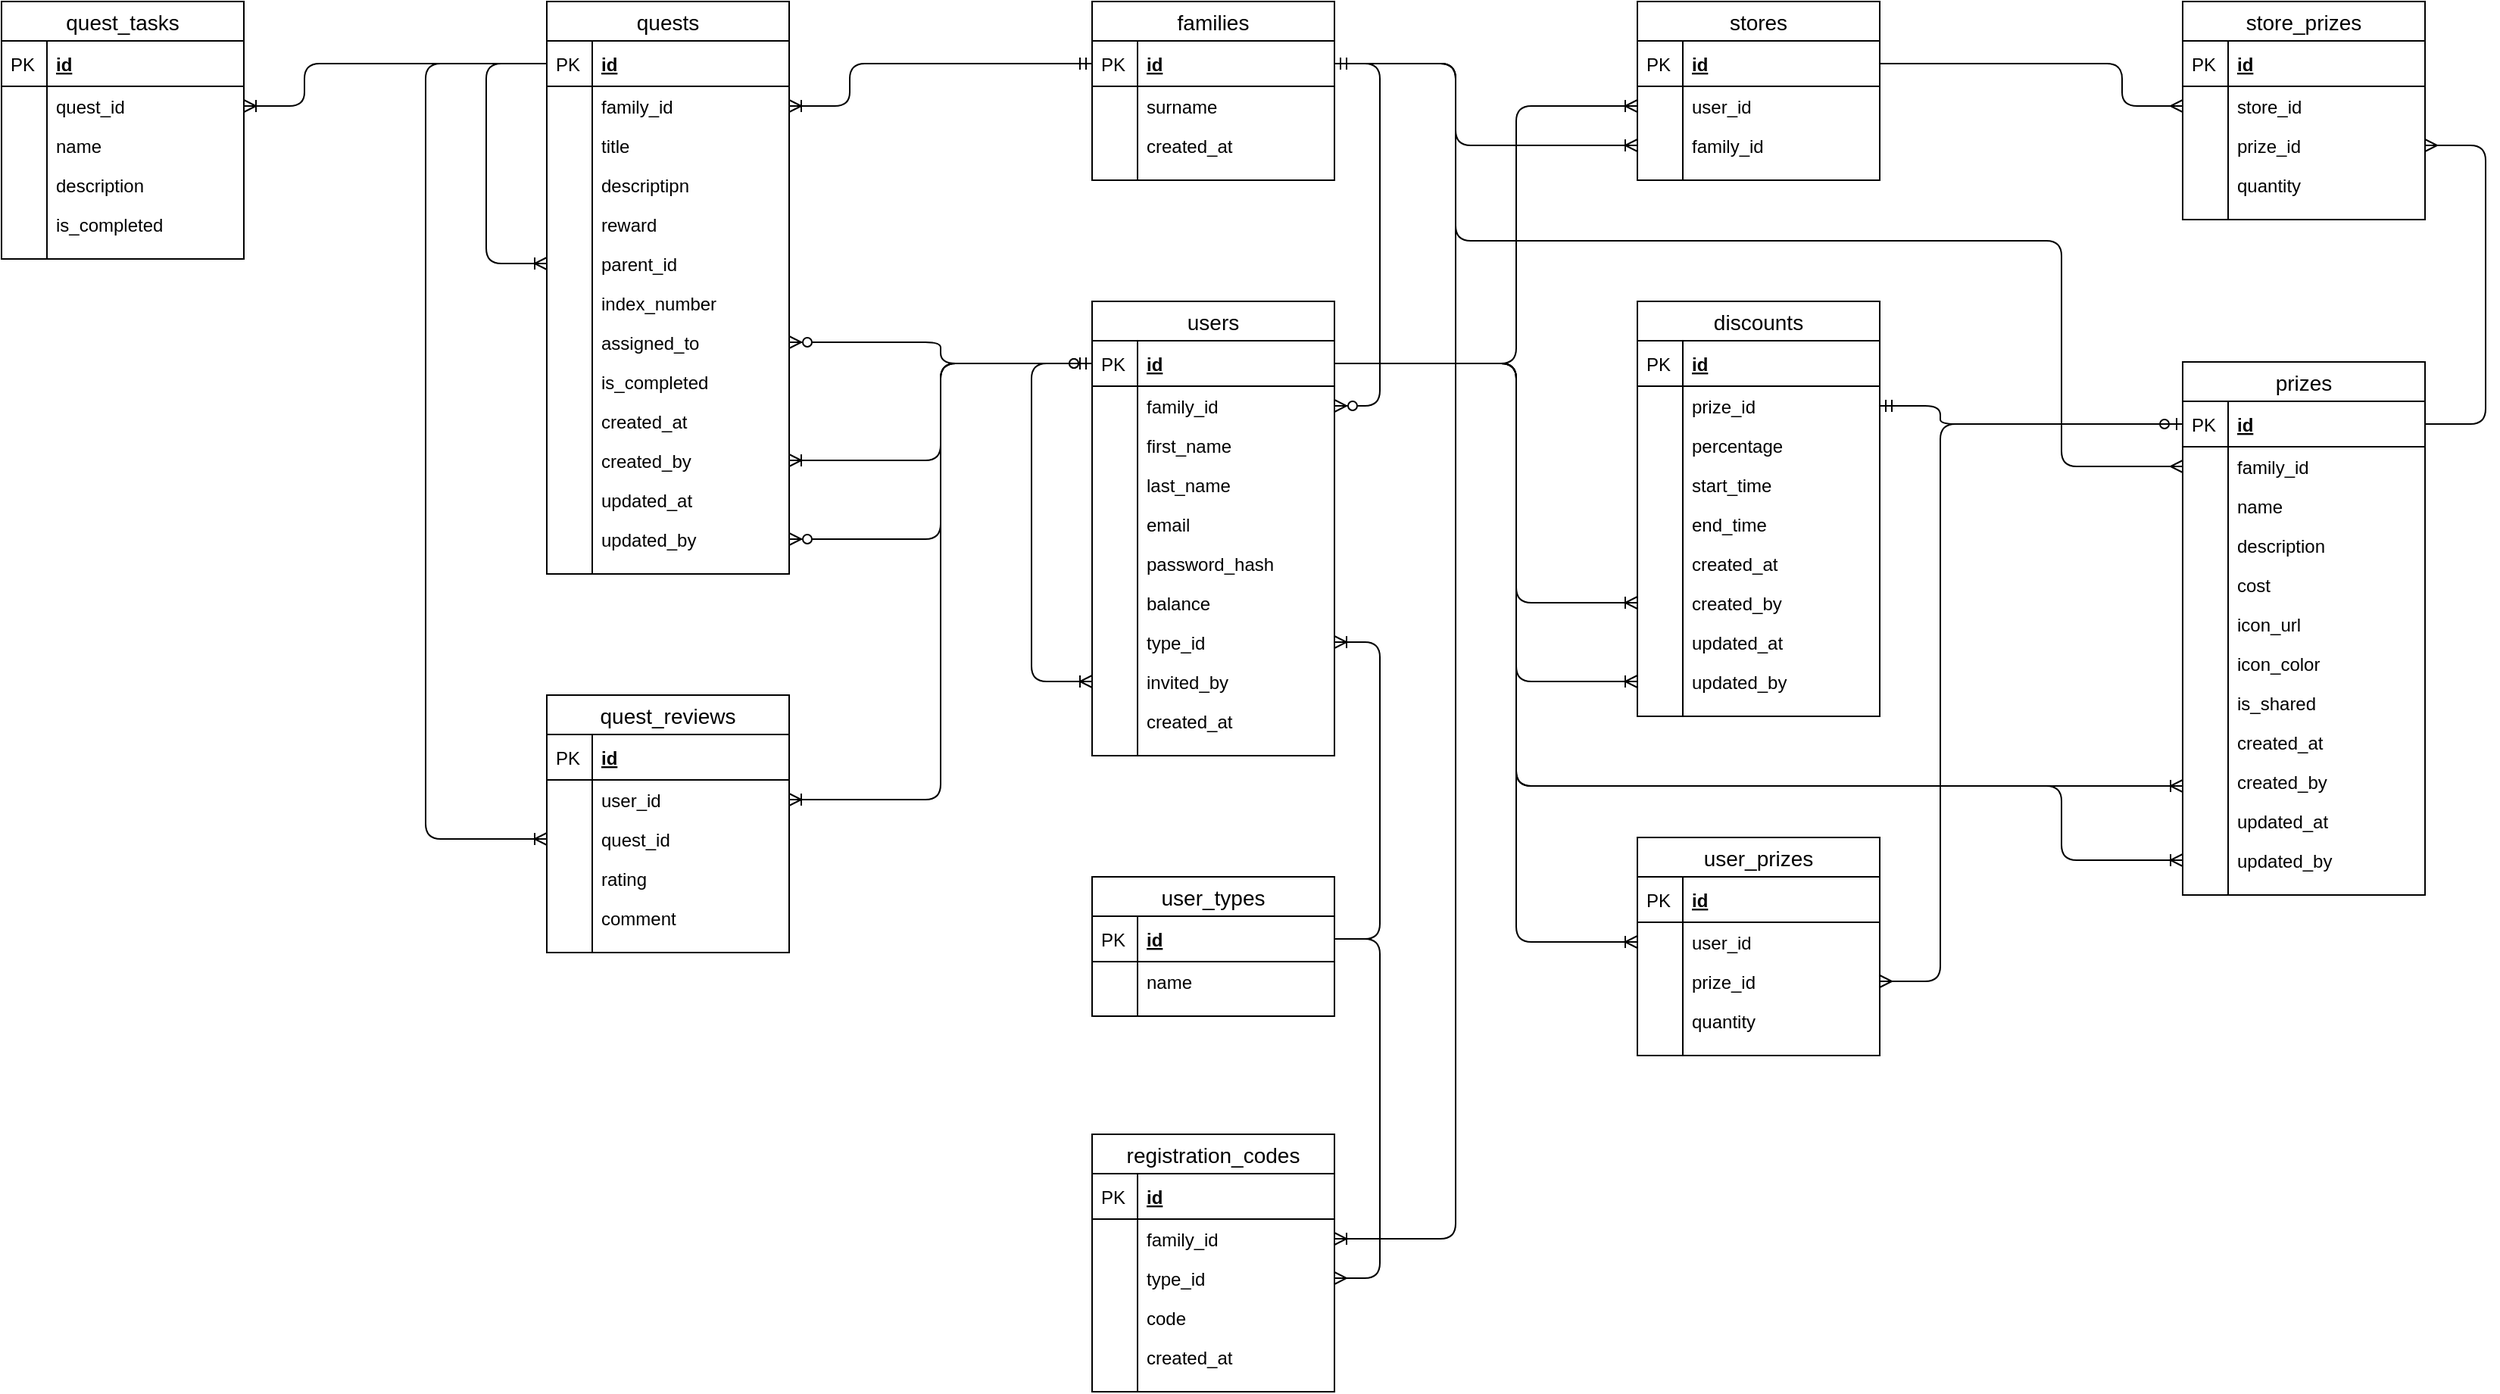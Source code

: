 <mxfile version="13.1.3" type="device"><diagram id="R2lEEEUBdFMjLlhIrx00" name="Page-1"><mxGraphModel dx="4665" dy="1318" grid="1" gridSize="10" guides="1" tooltips="1" connect="1" arrows="1" fold="1" page="1" pageScale="1" pageWidth="1700" pageHeight="1100" math="0" shadow="0" extFonts="Permanent Marker^https://fonts.googleapis.com/css?family=Permanent+Marker"><root><mxCell id="0"/><mxCell id="1" parent="0"/><mxCell id="jDRD3WzTtUrevqa8mWPp-219" value="" style="edgeStyle=entityRelationEdgeStyle;fontSize=12;html=1;endArrow=ERoneToMany;" edge="1" parent="1" source="jDRD3WzTtUrevqa8mWPp-17" target="jDRD3WzTtUrevqa8mWPp-44"><mxGeometry width="100" height="100" relative="1" as="geometry"><mxPoint x="-640" y="379" as="sourcePoint"/><mxPoint x="-540" y="279" as="targetPoint"/></mxGeometry></mxCell><mxCell id="jDRD3WzTtUrevqa8mWPp-221" value="" style="edgeStyle=orthogonalEdgeStyle;fontSize=12;html=1;endArrow=ERoneToMany;" edge="1" parent="1" source="jDRD3WzTtUrevqa8mWPp-6" target="jDRD3WzTtUrevqa8mWPp-55"><mxGeometry width="100" height="100" relative="1" as="geometry"><mxPoint x="-170" y="139" as="sourcePoint"/><mxPoint x="-70" y="39" as="targetPoint"/><Array as="points"><mxPoint x="-710" y="132"/><mxPoint x="-710" y="908"/></Array></mxGeometry></mxCell><mxCell id="jDRD3WzTtUrevqa8mWPp-222" value="" style="edgeStyle=entityRelationEdgeStyle;fontSize=12;html=1;endArrow=ERmany;" edge="1" parent="1" source="jDRD3WzTtUrevqa8mWPp-17" target="jDRD3WzTtUrevqa8mWPp-57"><mxGeometry width="100" height="100" relative="1" as="geometry"><mxPoint x="-390" y="349" as="sourcePoint"/><mxPoint x="-290" y="249" as="targetPoint"/></mxGeometry></mxCell><mxCell id="jDRD3WzTtUrevqa8mWPp-225" value="" style="edgeStyle=entityRelationEdgeStyle;fontSize=12;html=1;endArrow=ERzeroToMany;startArrow=ERmandOne;" edge="1" parent="1" source="jDRD3WzTtUrevqa8mWPp-6" target="jDRD3WzTtUrevqa8mWPp-28"><mxGeometry width="100" height="100" relative="1" as="geometry"><mxPoint x="-800" y="489" as="sourcePoint"/><mxPoint x="-700" y="389" as="targetPoint"/></mxGeometry></mxCell><mxCell id="jDRD3WzTtUrevqa8mWPp-226" value="" style="edgeStyle=orthogonalEdgeStyle;fontSize=12;html=1;endArrow=ERoneToMany;startArrow=ERmandOne;" edge="1" parent="1" source="jDRD3WzTtUrevqa8mWPp-6" target="jDRD3WzTtUrevqa8mWPp-80"><mxGeometry width="100" height="100" relative="1" as="geometry"><mxPoint x="-550" y="50" as="sourcePoint"/><mxPoint x="-250" y="409" as="targetPoint"/><Array as="points"><mxPoint x="-1110" y="132"/><mxPoint x="-1110" y="160"/></Array></mxGeometry></mxCell><mxCell id="jDRD3WzTtUrevqa8mWPp-227" value="" style="edgeStyle=orthogonalEdgeStyle;fontSize=12;html=1;endArrow=ERzeroToMany;startArrow=ERzeroToOne;" edge="1" parent="1" source="jDRD3WzTtUrevqa8mWPp-26" target="jDRD3WzTtUrevqa8mWPp-92"><mxGeometry width="100" height="100" relative="1" as="geometry"><mxPoint x="-590" y="564" as="sourcePoint"/><mxPoint x="-490" y="464" as="targetPoint"/></mxGeometry></mxCell><mxCell id="jDRD3WzTtUrevqa8mWPp-228" value="" style="edgeStyle=orthogonalEdgeStyle;fontSize=12;html=1;endArrow=ERoneToMany;startArrow=ERmandOne;" edge="1" parent="1" source="jDRD3WzTtUrevqa8mWPp-26" target="jDRD3WzTtUrevqa8mWPp-100"><mxGeometry width="100" height="100" relative="1" as="geometry"><mxPoint x="-450" y="579" as="sourcePoint"/><mxPoint x="-570" y="599" as="targetPoint"/></mxGeometry></mxCell><mxCell id="jDRD3WzTtUrevqa8mWPp-230" value="" style="edgeStyle=orthogonalEdgeStyle;fontSize=12;html=1;endArrow=ERzeroToMany;startArrow=ERzeroToOne;" edge="1" parent="1" source="jDRD3WzTtUrevqa8mWPp-26" target="jDRD3WzTtUrevqa8mWPp-104"><mxGeometry width="100" height="100" relative="1" as="geometry"><mxPoint x="-510" y="539" as="sourcePoint"/><mxPoint x="-410" y="439" as="targetPoint"/></mxGeometry></mxCell><mxCell id="jDRD3WzTtUrevqa8mWPp-256" value="" style="edgeStyle=orthogonalEdgeStyle;fontSize=12;html=1;endArrow=ERoneToMany;" edge="1" parent="1" source="jDRD3WzTtUrevqa8mWPp-26" target="jDRD3WzTtUrevqa8mWPp-236"><mxGeometry width="100" height="100" relative="1" as="geometry"><mxPoint x="-550" y="539" as="sourcePoint"/><mxPoint x="-450" y="439" as="targetPoint"/><Array as="points"><mxPoint x="-670" y="330"/><mxPoint x="-670" y="160"/></Array></mxGeometry></mxCell><mxCell id="jDRD3WzTtUrevqa8mWPp-257" value="" style="edgeStyle=orthogonalEdgeStyle;fontSize=12;html=1;endArrow=ERoneToMany;" edge="1" parent="1" source="jDRD3WzTtUrevqa8mWPp-6" target="jDRD3WzTtUrevqa8mWPp-234"><mxGeometry width="100" height="100" relative="1" as="geometry"><mxPoint x="-480" y="559" as="sourcePoint"/><mxPoint x="-380" y="459" as="targetPoint"/><Array as="points"><mxPoint x="-710" y="132"/><mxPoint x="-710" y="186"/></Array></mxGeometry></mxCell><mxCell id="jDRD3WzTtUrevqa8mWPp-261" value="" style="edgeStyle=orthogonalEdgeStyle;fontSize=12;html=1;endArrow=ERmany;" edge="1" parent="1" source="jDRD3WzTtUrevqa8mWPp-232" target="jDRD3WzTtUrevqa8mWPp-166"><mxGeometry width="100" height="100" relative="1" as="geometry"><mxPoint x="-190" y="379" as="sourcePoint"/><mxPoint x="-90" y="279" as="targetPoint"/><Array as="points"><mxPoint x="-270" y="132"/><mxPoint x="-270" y="160"/></Array></mxGeometry></mxCell><mxCell id="jDRD3WzTtUrevqa8mWPp-263" value="" style="fontSize=12;html=1;endArrow=ERmany;edgeStyle=orthogonalEdgeStyle;" edge="1" parent="1" source="jDRD3WzTtUrevqa8mWPp-137" target="jDRD3WzTtUrevqa8mWPp-168"><mxGeometry width="100" height="100" relative="1" as="geometry"><mxPoint x="-210" y="799" as="sourcePoint"/><mxPoint x="-110" y="699" as="targetPoint"/><Array as="points"><mxPoint x="-30" y="370"/><mxPoint x="-30" y="186.0"/></Array></mxGeometry></mxCell><mxCell id="jDRD3WzTtUrevqa8mWPp-266" value="" style="edgeStyle=orthogonalEdgeStyle;fontSize=12;html=1;endArrow=ERzeroToOne;startArrow=ERmandOne;" edge="1" parent="1" source="jDRD3WzTtUrevqa8mWPp-179" target="jDRD3WzTtUrevqa8mWPp-137"><mxGeometry width="100" height="100" relative="1" as="geometry"><mxPoint x="-230" y="809" as="sourcePoint"/><mxPoint x="-130" y="709" as="targetPoint"/><Array as="points"><mxPoint x="-390" y="358"/><mxPoint x="-390" y="370"/></Array></mxGeometry></mxCell><mxCell id="jDRD3WzTtUrevqa8mWPp-270" value="" style="edgeStyle=orthogonalEdgeStyle;fontSize=12;html=1;endArrow=ERoneToMany;" edge="1" parent="1" source="jDRD3WzTtUrevqa8mWPp-26" target="jDRD3WzTtUrevqa8mWPp-201"><mxGeometry width="100" height="100" relative="1" as="geometry"><mxPoint x="-590" y="839" as="sourcePoint"/><mxPoint x="-490" y="739" as="targetPoint"/><Array as="points"><mxPoint x="-670" y="330"/><mxPoint x="-670" y="488"/></Array></mxGeometry></mxCell><mxCell id="jDRD3WzTtUrevqa8mWPp-271" value="" style="edgeStyle=orthogonalEdgeStyle;fontSize=12;html=1;endArrow=ERoneToMany;" edge="1" parent="1" source="jDRD3WzTtUrevqa8mWPp-26" target="jDRD3WzTtUrevqa8mWPp-205"><mxGeometry width="100" height="100" relative="1" as="geometry"><mxPoint x="-610" y="759" as="sourcePoint"/><mxPoint x="-510" y="659" as="targetPoint"/><Array as="points"><mxPoint x="-670" y="330"/><mxPoint x="-670" y="540"/></Array></mxGeometry></mxCell><mxCell id="jDRD3WzTtUrevqa8mWPp-272" value="" style="edgeStyle=orthogonalEdgeStyle;fontSize=12;html=1;endArrow=ERoneToMany;" edge="1" parent="1" source="jDRD3WzTtUrevqa8mWPp-78" target="jDRD3WzTtUrevqa8mWPp-109"><mxGeometry width="100" height="100" relative="1" as="geometry"><mxPoint x="-860" y="1009" as="sourcePoint"/><mxPoint x="-760" y="909" as="targetPoint"/><Array as="points"><mxPoint x="-1470" y="132"/><mxPoint x="-1470" y="160"/></Array></mxGeometry></mxCell><mxCell id="jDRD3WzTtUrevqa8mWPp-274" value="" style="edgeStyle=orthogonalEdgeStyle;fontSize=12;html=1;endArrow=ERoneToMany;" edge="1" parent="1" source="jDRD3WzTtUrevqa8mWPp-78" target="jDRD3WzTtUrevqa8mWPp-132"><mxGeometry width="100" height="100" relative="1" as="geometry"><mxPoint x="-600" y="1099" as="sourcePoint"/><mxPoint x="-500" y="999" as="targetPoint"/><Array as="points"><mxPoint x="-1390" y="132"/><mxPoint x="-1390" y="644"/></Array></mxGeometry></mxCell><mxCell id="jDRD3WzTtUrevqa8mWPp-275" value="" style="edgeStyle=orthogonalEdgeStyle;fontSize=12;html=1;endArrow=ERoneToMany;" edge="1" parent="1" source="jDRD3WzTtUrevqa8mWPp-26" target="jDRD3WzTtUrevqa8mWPp-122"><mxGeometry width="100" height="100" relative="1" as="geometry"><mxPoint x="-1060" y="559" as="sourcePoint"/><mxPoint x="-960" y="459" as="targetPoint"/></mxGeometry></mxCell><mxCell id="jDRD3WzTtUrevqa8mWPp-273" value="" style="fontSize=12;html=1;endArrow=ERoneToMany;edgeStyle=orthogonalEdgeStyle;" edge="1" parent="1" source="jDRD3WzTtUrevqa8mWPp-26" target="jDRD3WzTtUrevqa8mWPp-210"><mxGeometry width="100" height="100" relative="1" as="geometry"><mxPoint x="-860" y="419" as="sourcePoint"/><mxPoint x="-760" y="319" as="targetPoint"/><Array as="points"><mxPoint x="-670" y="330"/><mxPoint x="-670" y="712"/></Array></mxGeometry></mxCell><mxCell id="jDRD3WzTtUrevqa8mWPp-276" value="" style="edgeStyle=orthogonalEdgeStyle;fontSize=12;html=1;endArrow=ERmany;" edge="1" parent="1" source="jDRD3WzTtUrevqa8mWPp-137" target="jDRD3WzTtUrevqa8mWPp-212"><mxGeometry width="100" height="100" relative="1" as="geometry"><mxPoint x="-760" y="859" as="sourcePoint"/><mxPoint x="-660" y="759" as="targetPoint"/><Array as="points"><mxPoint x="-390" y="370"/><mxPoint x="-390" y="738"/></Array></mxGeometry></mxCell><mxCell id="jDRD3WzTtUrevqa8mWPp-279" value="" style="edgeStyle=orthogonalEdgeStyle;fontSize=12;html=1;endArrow=ERmany;" edge="1" parent="1" source="jDRD3WzTtUrevqa8mWPp-6" target="jDRD3WzTtUrevqa8mWPp-139"><mxGeometry width="100" height="100" relative="1" as="geometry"><mxPoint x="-360" y="339" as="sourcePoint"/><mxPoint x="-260" y="239" as="targetPoint"/><Array as="points"><mxPoint x="-710" y="132"/><mxPoint x="-710" y="249"/><mxPoint x="-310" y="249"/><mxPoint x="-310" y="398"/></Array></mxGeometry></mxCell><mxCell id="jDRD3WzTtUrevqa8mWPp-280" value="" style="edgeStyle=orthogonalEdgeStyle;fontSize=12;html=1;endArrow=ERoneToMany;" edge="1" parent="1" source="jDRD3WzTtUrevqa8mWPp-26" target="jDRD3WzTtUrevqa8mWPp-153"><mxGeometry width="100" height="100" relative="1" as="geometry"><mxPoint x="-350" y="799" as="sourcePoint"/><mxPoint x="-250" y="699" as="targetPoint"/><Array as="points"><mxPoint x="-670" y="330"/><mxPoint x="-670" y="609"/></Array></mxGeometry></mxCell><mxCell id="jDRD3WzTtUrevqa8mWPp-281" value="" style="edgeStyle=orthogonalEdgeStyle;fontSize=12;html=1;endArrow=ERoneToMany;" edge="1" parent="1" source="jDRD3WzTtUrevqa8mWPp-26" target="jDRD3WzTtUrevqa8mWPp-161"><mxGeometry width="100" height="100" relative="1" as="geometry"><mxPoint x="-280" y="869" as="sourcePoint"/><mxPoint x="-180" y="769" as="targetPoint"/><Array as="points"><mxPoint x="-670" y="330"/><mxPoint x="-670" y="609"/><mxPoint x="-310" y="609"/><mxPoint x="-310" y="658"/></Array></mxGeometry></mxCell><mxCell id="jDRD3WzTtUrevqa8mWPp-5" value="families" style="swimlane;fontStyle=0;childLayout=stackLayout;horizontal=1;startSize=26;horizontalStack=0;resizeParent=1;resizeParentMax=0;resizeLast=0;collapsible=1;marginBottom=0;align=center;fontSize=14;" vertex="1" parent="1"><mxGeometry x="-950" y="91" width="160" height="118" as="geometry"/></mxCell><mxCell id="jDRD3WzTtUrevqa8mWPp-6" value="id" style="shape=partialRectangle;top=0;left=0;right=0;bottom=1;align=left;verticalAlign=middle;fillColor=none;spacingLeft=34;spacingRight=4;overflow=hidden;rotatable=0;points=[[0,0.5],[1,0.5]];portConstraint=eastwest;dropTarget=0;fontStyle=5;fontSize=12;" vertex="1" parent="jDRD3WzTtUrevqa8mWPp-5"><mxGeometry y="26" width="160" height="30" as="geometry"/></mxCell><mxCell id="jDRD3WzTtUrevqa8mWPp-7" value="PK" style="shape=partialRectangle;top=0;left=0;bottom=0;fillColor=none;align=left;verticalAlign=middle;spacingLeft=4;spacingRight=4;overflow=hidden;rotatable=0;points=[];portConstraint=eastwest;part=1;fontSize=12;" vertex="1" connectable="0" parent="jDRD3WzTtUrevqa8mWPp-6"><mxGeometry width="30" height="30" as="geometry"/></mxCell><mxCell id="jDRD3WzTtUrevqa8mWPp-8" value="surname" style="shape=partialRectangle;top=0;left=0;right=0;bottom=0;align=left;verticalAlign=top;fillColor=none;spacingLeft=34;spacingRight=4;overflow=hidden;rotatable=0;points=[[0,0.5],[1,0.5]];portConstraint=eastwest;dropTarget=0;fontSize=12;" vertex="1" parent="jDRD3WzTtUrevqa8mWPp-5"><mxGeometry y="56" width="160" height="26" as="geometry"/></mxCell><mxCell id="jDRD3WzTtUrevqa8mWPp-9" value="" style="shape=partialRectangle;top=0;left=0;bottom=0;fillColor=none;align=left;verticalAlign=top;spacingLeft=4;spacingRight=4;overflow=hidden;rotatable=0;points=[];portConstraint=eastwest;part=1;fontSize=12;" vertex="1" connectable="0" parent="jDRD3WzTtUrevqa8mWPp-8"><mxGeometry width="30" height="26" as="geometry"/></mxCell><mxCell id="jDRD3WzTtUrevqa8mWPp-10" value="created_at" style="shape=partialRectangle;top=0;left=0;right=0;bottom=0;align=left;verticalAlign=top;fillColor=none;spacingLeft=34;spacingRight=4;overflow=hidden;rotatable=0;points=[[0,0.5],[1,0.5]];portConstraint=eastwest;dropTarget=0;fontSize=12;" vertex="1" parent="jDRD3WzTtUrevqa8mWPp-5"><mxGeometry y="82" width="160" height="26" as="geometry"/></mxCell><mxCell id="jDRD3WzTtUrevqa8mWPp-11" value="" style="shape=partialRectangle;top=0;left=0;bottom=0;fillColor=none;align=left;verticalAlign=top;spacingLeft=4;spacingRight=4;overflow=hidden;rotatable=0;points=[];portConstraint=eastwest;part=1;fontSize=12;" vertex="1" connectable="0" parent="jDRD3WzTtUrevqa8mWPp-10"><mxGeometry width="30" height="26" as="geometry"/></mxCell><mxCell id="jDRD3WzTtUrevqa8mWPp-14" value="" style="shape=partialRectangle;top=0;left=0;right=0;bottom=0;align=left;verticalAlign=top;fillColor=none;spacingLeft=34;spacingRight=4;overflow=hidden;rotatable=0;points=[[0,0.5],[1,0.5]];portConstraint=eastwest;dropTarget=0;fontSize=12;" vertex="1" parent="jDRD3WzTtUrevqa8mWPp-5"><mxGeometry y="108" width="160" height="10" as="geometry"/></mxCell><mxCell id="jDRD3WzTtUrevqa8mWPp-15" value="" style="shape=partialRectangle;top=0;left=0;bottom=0;fillColor=none;align=left;verticalAlign=top;spacingLeft=4;spacingRight=4;overflow=hidden;rotatable=0;points=[];portConstraint=eastwest;part=1;fontSize=12;" vertex="1" connectable="0" parent="jDRD3WzTtUrevqa8mWPp-14"><mxGeometry width="30" height="10" as="geometry"/></mxCell><mxCell id="jDRD3WzTtUrevqa8mWPp-77" value="quests" style="swimlane;fontStyle=0;childLayout=stackLayout;horizontal=1;startSize=26;horizontalStack=0;resizeParent=1;resizeParentMax=0;resizeLast=0;collapsible=1;marginBottom=0;align=center;fontSize=14;" vertex="1" parent="1"><mxGeometry x="-1310" y="91" width="160" height="378" as="geometry"/></mxCell><mxCell id="jDRD3WzTtUrevqa8mWPp-78" value="id" style="shape=partialRectangle;top=0;left=0;right=0;bottom=1;align=left;verticalAlign=middle;fillColor=none;spacingLeft=34;spacingRight=4;overflow=hidden;rotatable=0;points=[[0,0.5],[1,0.5]];portConstraint=eastwest;dropTarget=0;fontStyle=5;fontSize=12;" vertex="1" parent="jDRD3WzTtUrevqa8mWPp-77"><mxGeometry y="26" width="160" height="30" as="geometry"/></mxCell><mxCell id="jDRD3WzTtUrevqa8mWPp-79" value="PK" style="shape=partialRectangle;top=0;left=0;bottom=0;fillColor=none;align=left;verticalAlign=middle;spacingLeft=4;spacingRight=4;overflow=hidden;rotatable=0;points=[];portConstraint=eastwest;part=1;fontSize=12;" vertex="1" connectable="0" parent="jDRD3WzTtUrevqa8mWPp-78"><mxGeometry width="30" height="30" as="geometry"/></mxCell><mxCell id="jDRD3WzTtUrevqa8mWPp-80" value="family_id" style="shape=partialRectangle;top=0;left=0;right=0;bottom=0;align=left;verticalAlign=top;fillColor=none;spacingLeft=34;spacingRight=4;overflow=hidden;rotatable=0;points=[[0,0.5],[1,0.5]];portConstraint=eastwest;dropTarget=0;fontSize=12;" vertex="1" parent="jDRD3WzTtUrevqa8mWPp-77"><mxGeometry y="56" width="160" height="26" as="geometry"/></mxCell><mxCell id="jDRD3WzTtUrevqa8mWPp-81" value="" style="shape=partialRectangle;top=0;left=0;bottom=0;fillColor=none;align=left;verticalAlign=top;spacingLeft=4;spacingRight=4;overflow=hidden;rotatable=0;points=[];portConstraint=eastwest;part=1;fontSize=12;" vertex="1" connectable="0" parent="jDRD3WzTtUrevqa8mWPp-80"><mxGeometry width="30" height="26" as="geometry"/></mxCell><mxCell id="jDRD3WzTtUrevqa8mWPp-82" value="title" style="shape=partialRectangle;top=0;left=0;right=0;bottom=0;align=left;verticalAlign=top;fillColor=none;spacingLeft=34;spacingRight=4;overflow=hidden;rotatable=0;points=[[0,0.5],[1,0.5]];portConstraint=eastwest;dropTarget=0;fontSize=12;" vertex="1" parent="jDRD3WzTtUrevqa8mWPp-77"><mxGeometry y="82" width="160" height="26" as="geometry"/></mxCell><mxCell id="jDRD3WzTtUrevqa8mWPp-83" value="" style="shape=partialRectangle;top=0;left=0;bottom=0;fillColor=none;align=left;verticalAlign=top;spacingLeft=4;spacingRight=4;overflow=hidden;rotatable=0;points=[];portConstraint=eastwest;part=1;fontSize=12;" vertex="1" connectable="0" parent="jDRD3WzTtUrevqa8mWPp-82"><mxGeometry width="30" height="26" as="geometry"/></mxCell><mxCell id="jDRD3WzTtUrevqa8mWPp-84" value="descriptipn" style="shape=partialRectangle;top=0;left=0;right=0;bottom=0;align=left;verticalAlign=top;fillColor=none;spacingLeft=34;spacingRight=4;overflow=hidden;rotatable=0;points=[[0,0.5],[1,0.5]];portConstraint=eastwest;dropTarget=0;fontSize=12;" vertex="1" parent="jDRD3WzTtUrevqa8mWPp-77"><mxGeometry y="108" width="160" height="26" as="geometry"/></mxCell><mxCell id="jDRD3WzTtUrevqa8mWPp-85" value="" style="shape=partialRectangle;top=0;left=0;bottom=0;fillColor=none;align=left;verticalAlign=top;spacingLeft=4;spacingRight=4;overflow=hidden;rotatable=0;points=[];portConstraint=eastwest;part=1;fontSize=12;" vertex="1" connectable="0" parent="jDRD3WzTtUrevqa8mWPp-84"><mxGeometry width="30" height="26" as="geometry"/></mxCell><mxCell id="jDRD3WzTtUrevqa8mWPp-86" value="reward" style="shape=partialRectangle;top=0;left=0;right=0;bottom=0;align=left;verticalAlign=top;fillColor=none;spacingLeft=34;spacingRight=4;overflow=hidden;rotatable=0;points=[[0,0.5],[1,0.5]];portConstraint=eastwest;dropTarget=0;fontSize=12;" vertex="1" parent="jDRD3WzTtUrevqa8mWPp-77"><mxGeometry y="134" width="160" height="26" as="geometry"/></mxCell><mxCell id="jDRD3WzTtUrevqa8mWPp-87" value="" style="shape=partialRectangle;top=0;left=0;bottom=0;fillColor=none;align=left;verticalAlign=top;spacingLeft=4;spacingRight=4;overflow=hidden;rotatable=0;points=[];portConstraint=eastwest;part=1;fontSize=12;" vertex="1" connectable="0" parent="jDRD3WzTtUrevqa8mWPp-86"><mxGeometry width="30" height="26" as="geometry"/></mxCell><mxCell id="jDRD3WzTtUrevqa8mWPp-88" value="parent_id" style="shape=partialRectangle;top=0;left=0;right=0;bottom=0;align=left;verticalAlign=top;fillColor=none;spacingLeft=34;spacingRight=4;overflow=hidden;rotatable=0;points=[[0,0.5],[1,0.5]];portConstraint=eastwest;dropTarget=0;fontSize=12;" vertex="1" parent="jDRD3WzTtUrevqa8mWPp-77"><mxGeometry y="160" width="160" height="26" as="geometry"/></mxCell><mxCell id="jDRD3WzTtUrevqa8mWPp-89" value="" style="shape=partialRectangle;top=0;left=0;bottom=0;fillColor=none;align=left;verticalAlign=top;spacingLeft=4;spacingRight=4;overflow=hidden;rotatable=0;points=[];portConstraint=eastwest;part=1;fontSize=12;" vertex="1" connectable="0" parent="jDRD3WzTtUrevqa8mWPp-88"><mxGeometry width="30" height="26" as="geometry"/></mxCell><mxCell id="jDRD3WzTtUrevqa8mWPp-90" value="index_number" style="shape=partialRectangle;top=0;left=0;right=0;bottom=0;align=left;verticalAlign=top;fillColor=none;spacingLeft=34;spacingRight=4;overflow=hidden;rotatable=0;points=[[0,0.5],[1,0.5]];portConstraint=eastwest;dropTarget=0;fontSize=12;" vertex="1" parent="jDRD3WzTtUrevqa8mWPp-77"><mxGeometry y="186" width="160" height="26" as="geometry"/></mxCell><mxCell id="jDRD3WzTtUrevqa8mWPp-91" value="" style="shape=partialRectangle;top=0;left=0;bottom=0;fillColor=none;align=left;verticalAlign=top;spacingLeft=4;spacingRight=4;overflow=hidden;rotatable=0;points=[];portConstraint=eastwest;part=1;fontSize=12;" vertex="1" connectable="0" parent="jDRD3WzTtUrevqa8mWPp-90"><mxGeometry width="30" height="26" as="geometry"/></mxCell><mxCell id="jDRD3WzTtUrevqa8mWPp-92" value="assigned_to" style="shape=partialRectangle;top=0;left=0;right=0;bottom=0;align=left;verticalAlign=top;fillColor=none;spacingLeft=34;spacingRight=4;overflow=hidden;rotatable=0;points=[[0,0.5],[1,0.5]];portConstraint=eastwest;dropTarget=0;fontSize=12;" vertex="1" parent="jDRD3WzTtUrevqa8mWPp-77"><mxGeometry y="212" width="160" height="26" as="geometry"/></mxCell><mxCell id="jDRD3WzTtUrevqa8mWPp-93" value="" style="shape=partialRectangle;top=0;left=0;bottom=0;fillColor=none;align=left;verticalAlign=top;spacingLeft=4;spacingRight=4;overflow=hidden;rotatable=0;points=[];portConstraint=eastwest;part=1;fontSize=12;" vertex="1" connectable="0" parent="jDRD3WzTtUrevqa8mWPp-92"><mxGeometry width="30" height="26" as="geometry"/></mxCell><mxCell id="jDRD3WzTtUrevqa8mWPp-94" value="is_completed" style="shape=partialRectangle;top=0;left=0;right=0;bottom=0;align=left;verticalAlign=top;fillColor=none;spacingLeft=34;spacingRight=4;overflow=hidden;rotatable=0;points=[[0,0.5],[1,0.5]];portConstraint=eastwest;dropTarget=0;fontSize=12;" vertex="1" parent="jDRD3WzTtUrevqa8mWPp-77"><mxGeometry y="238" width="160" height="26" as="geometry"/></mxCell><mxCell id="jDRD3WzTtUrevqa8mWPp-95" value="" style="shape=partialRectangle;top=0;left=0;bottom=0;fillColor=none;align=left;verticalAlign=top;spacingLeft=4;spacingRight=4;overflow=hidden;rotatable=0;points=[];portConstraint=eastwest;part=1;fontSize=12;" vertex="1" connectable="0" parent="jDRD3WzTtUrevqa8mWPp-94"><mxGeometry width="30" height="26" as="geometry"/></mxCell><mxCell id="jDRD3WzTtUrevqa8mWPp-96" value="created_at" style="shape=partialRectangle;top=0;left=0;right=0;bottom=0;align=left;verticalAlign=top;fillColor=none;spacingLeft=34;spacingRight=4;overflow=hidden;rotatable=0;points=[[0,0.5],[1,0.5]];portConstraint=eastwest;dropTarget=0;fontSize=12;" vertex="1" parent="jDRD3WzTtUrevqa8mWPp-77"><mxGeometry y="264" width="160" height="26" as="geometry"/></mxCell><mxCell id="jDRD3WzTtUrevqa8mWPp-97" value="" style="shape=partialRectangle;top=0;left=0;bottom=0;fillColor=none;align=left;verticalAlign=top;spacingLeft=4;spacingRight=4;overflow=hidden;rotatable=0;points=[];portConstraint=eastwest;part=1;fontSize=12;" vertex="1" connectable="0" parent="jDRD3WzTtUrevqa8mWPp-96"><mxGeometry width="30" height="26" as="geometry"/></mxCell><mxCell id="jDRD3WzTtUrevqa8mWPp-100" value="created_by" style="shape=partialRectangle;top=0;left=0;right=0;bottom=0;align=left;verticalAlign=top;fillColor=none;spacingLeft=34;spacingRight=4;overflow=hidden;rotatable=0;points=[[0,0.5],[1,0.5]];portConstraint=eastwest;dropTarget=0;fontSize=12;" vertex="1" parent="jDRD3WzTtUrevqa8mWPp-77"><mxGeometry y="290" width="160" height="26" as="geometry"/></mxCell><mxCell id="jDRD3WzTtUrevqa8mWPp-101" value="" style="shape=partialRectangle;top=0;left=0;bottom=0;fillColor=none;align=left;verticalAlign=top;spacingLeft=4;spacingRight=4;overflow=hidden;rotatable=0;points=[];portConstraint=eastwest;part=1;fontSize=12;" vertex="1" connectable="0" parent="jDRD3WzTtUrevqa8mWPp-100"><mxGeometry width="30" height="26" as="geometry"/></mxCell><mxCell id="jDRD3WzTtUrevqa8mWPp-102" value="updated_at" style="shape=partialRectangle;top=0;left=0;right=0;bottom=0;align=left;verticalAlign=top;fillColor=none;spacingLeft=34;spacingRight=4;overflow=hidden;rotatable=0;points=[[0,0.5],[1,0.5]];portConstraint=eastwest;dropTarget=0;fontSize=12;" vertex="1" parent="jDRD3WzTtUrevqa8mWPp-77"><mxGeometry y="316" width="160" height="26" as="geometry"/></mxCell><mxCell id="jDRD3WzTtUrevqa8mWPp-103" value="" style="shape=partialRectangle;top=0;left=0;bottom=0;fillColor=none;align=left;verticalAlign=top;spacingLeft=4;spacingRight=4;overflow=hidden;rotatable=0;points=[];portConstraint=eastwest;part=1;fontSize=12;" vertex="1" connectable="0" parent="jDRD3WzTtUrevqa8mWPp-102"><mxGeometry width="30" height="26" as="geometry"/></mxCell><mxCell id="jDRD3WzTtUrevqa8mWPp-104" value="updated_by" style="shape=partialRectangle;top=0;left=0;right=0;bottom=0;align=left;verticalAlign=top;fillColor=none;spacingLeft=34;spacingRight=4;overflow=hidden;rotatable=0;points=[[0,0.5],[1,0.5]];portConstraint=eastwest;dropTarget=0;fontSize=12;" vertex="1" parent="jDRD3WzTtUrevqa8mWPp-77"><mxGeometry y="342" width="160" height="26" as="geometry"/></mxCell><mxCell id="jDRD3WzTtUrevqa8mWPp-105" value="" style="shape=partialRectangle;top=0;left=0;bottom=0;fillColor=none;align=left;verticalAlign=top;spacingLeft=4;spacingRight=4;overflow=hidden;rotatable=0;points=[];portConstraint=eastwest;part=1;fontSize=12;" vertex="1" connectable="0" parent="jDRD3WzTtUrevqa8mWPp-104"><mxGeometry width="30" height="26" as="geometry"/></mxCell><mxCell id="jDRD3WzTtUrevqa8mWPp-98" value="" style="shape=partialRectangle;top=0;left=0;right=0;bottom=0;align=left;verticalAlign=top;fillColor=none;spacingLeft=34;spacingRight=4;overflow=hidden;rotatable=0;points=[[0,0.5],[1,0.5]];portConstraint=eastwest;dropTarget=0;fontSize=12;" vertex="1" parent="jDRD3WzTtUrevqa8mWPp-77"><mxGeometry y="368" width="160" height="10" as="geometry"/></mxCell><mxCell id="jDRD3WzTtUrevqa8mWPp-99" value="" style="shape=partialRectangle;top=0;left=0;bottom=0;fillColor=none;align=left;verticalAlign=top;spacingLeft=4;spacingRight=4;overflow=hidden;rotatable=0;points=[];portConstraint=eastwest;part=1;fontSize=12;" vertex="1" connectable="0" parent="jDRD3WzTtUrevqa8mWPp-98"><mxGeometry width="30" height="10" as="geometry"/></mxCell><mxCell id="jDRD3WzTtUrevqa8mWPp-224" value="" style="fontSize=12;html=1;endArrow=ERoneToMany;edgeStyle=orthogonalEdgeStyle;entryX=0;entryY=0.5;entryDx=0;entryDy=0;exitX=0;exitY=0.5;exitDx=0;exitDy=0;" edge="1" parent="jDRD3WzTtUrevqa8mWPp-77" source="jDRD3WzTtUrevqa8mWPp-78" target="jDRD3WzTtUrevqa8mWPp-88"><mxGeometry width="100" height="100" relative="1" as="geometry"><mxPoint x="-190" y="290" as="sourcePoint"/><mxPoint x="-90" y="190" as="targetPoint"/><Array as="points"><mxPoint x="-40" y="41"/><mxPoint x="-40" y="173"/></Array></mxGeometry></mxCell><mxCell id="jDRD3WzTtUrevqa8mWPp-106" value="quest_tasks" style="swimlane;fontStyle=0;childLayout=stackLayout;horizontal=1;startSize=26;horizontalStack=0;resizeParent=1;resizeParentMax=0;resizeLast=0;collapsible=1;marginBottom=0;align=center;fontSize=14;" vertex="1" parent="1"><mxGeometry x="-1670" y="91" width="160" height="170" as="geometry"/></mxCell><mxCell id="jDRD3WzTtUrevqa8mWPp-107" value="id" style="shape=partialRectangle;top=0;left=0;right=0;bottom=1;align=left;verticalAlign=middle;fillColor=none;spacingLeft=34;spacingRight=4;overflow=hidden;rotatable=0;points=[[0,0.5],[1,0.5]];portConstraint=eastwest;dropTarget=0;fontStyle=5;fontSize=12;" vertex="1" parent="jDRD3WzTtUrevqa8mWPp-106"><mxGeometry y="26" width="160" height="30" as="geometry"/></mxCell><mxCell id="jDRD3WzTtUrevqa8mWPp-108" value="PK" style="shape=partialRectangle;top=0;left=0;bottom=0;fillColor=none;align=left;verticalAlign=middle;spacingLeft=4;spacingRight=4;overflow=hidden;rotatable=0;points=[];portConstraint=eastwest;part=1;fontSize=12;" vertex="1" connectable="0" parent="jDRD3WzTtUrevqa8mWPp-107"><mxGeometry width="30" height="30" as="geometry"/></mxCell><mxCell id="jDRD3WzTtUrevqa8mWPp-109" value="quest_id" style="shape=partialRectangle;top=0;left=0;right=0;bottom=0;align=left;verticalAlign=top;fillColor=none;spacingLeft=34;spacingRight=4;overflow=hidden;rotatable=0;points=[[0,0.5],[1,0.5]];portConstraint=eastwest;dropTarget=0;fontSize=12;" vertex="1" parent="jDRD3WzTtUrevqa8mWPp-106"><mxGeometry y="56" width="160" height="26" as="geometry"/></mxCell><mxCell id="jDRD3WzTtUrevqa8mWPp-110" value="" style="shape=partialRectangle;top=0;left=0;bottom=0;fillColor=none;align=left;verticalAlign=top;spacingLeft=4;spacingRight=4;overflow=hidden;rotatable=0;points=[];portConstraint=eastwest;part=1;fontSize=12;" vertex="1" connectable="0" parent="jDRD3WzTtUrevqa8mWPp-109"><mxGeometry width="30" height="26" as="geometry"/></mxCell><mxCell id="jDRD3WzTtUrevqa8mWPp-111" value="name" style="shape=partialRectangle;top=0;left=0;right=0;bottom=0;align=left;verticalAlign=top;fillColor=none;spacingLeft=34;spacingRight=4;overflow=hidden;rotatable=0;points=[[0,0.5],[1,0.5]];portConstraint=eastwest;dropTarget=0;fontSize=12;" vertex="1" parent="jDRD3WzTtUrevqa8mWPp-106"><mxGeometry y="82" width="160" height="26" as="geometry"/></mxCell><mxCell id="jDRD3WzTtUrevqa8mWPp-112" value="" style="shape=partialRectangle;top=0;left=0;bottom=0;fillColor=none;align=left;verticalAlign=top;spacingLeft=4;spacingRight=4;overflow=hidden;rotatable=0;points=[];portConstraint=eastwest;part=1;fontSize=12;" vertex="1" connectable="0" parent="jDRD3WzTtUrevqa8mWPp-111"><mxGeometry width="30" height="26" as="geometry"/></mxCell><mxCell id="jDRD3WzTtUrevqa8mWPp-113" value="description" style="shape=partialRectangle;top=0;left=0;right=0;bottom=0;align=left;verticalAlign=top;fillColor=none;spacingLeft=34;spacingRight=4;overflow=hidden;rotatable=0;points=[[0,0.5],[1,0.5]];portConstraint=eastwest;dropTarget=0;fontSize=12;" vertex="1" parent="jDRD3WzTtUrevqa8mWPp-106"><mxGeometry y="108" width="160" height="26" as="geometry"/></mxCell><mxCell id="jDRD3WzTtUrevqa8mWPp-114" value="" style="shape=partialRectangle;top=0;left=0;bottom=0;fillColor=none;align=left;verticalAlign=top;spacingLeft=4;spacingRight=4;overflow=hidden;rotatable=0;points=[];portConstraint=eastwest;part=1;fontSize=12;" vertex="1" connectable="0" parent="jDRD3WzTtUrevqa8mWPp-113"><mxGeometry width="30" height="26" as="geometry"/></mxCell><mxCell id="jDRD3WzTtUrevqa8mWPp-115" value="is_completed" style="shape=partialRectangle;top=0;left=0;right=0;bottom=0;align=left;verticalAlign=top;fillColor=none;spacingLeft=34;spacingRight=4;overflow=hidden;rotatable=0;points=[[0,0.5],[1,0.5]];portConstraint=eastwest;dropTarget=0;fontSize=12;" vertex="1" parent="jDRD3WzTtUrevqa8mWPp-106"><mxGeometry y="134" width="160" height="26" as="geometry"/></mxCell><mxCell id="jDRD3WzTtUrevqa8mWPp-116" value="" style="shape=partialRectangle;top=0;left=0;bottom=0;fillColor=none;align=left;verticalAlign=top;spacingLeft=4;spacingRight=4;overflow=hidden;rotatable=0;points=[];portConstraint=eastwest;part=1;fontSize=12;" vertex="1" connectable="0" parent="jDRD3WzTtUrevqa8mWPp-115"><mxGeometry width="30" height="26" as="geometry"/></mxCell><mxCell id="jDRD3WzTtUrevqa8mWPp-117" value="" style="shape=partialRectangle;top=0;left=0;right=0;bottom=0;align=left;verticalAlign=top;fillColor=none;spacingLeft=34;spacingRight=4;overflow=hidden;rotatable=0;points=[[0,0.5],[1,0.5]];portConstraint=eastwest;dropTarget=0;fontSize=12;" vertex="1" parent="jDRD3WzTtUrevqa8mWPp-106"><mxGeometry y="160" width="160" height="10" as="geometry"/></mxCell><mxCell id="jDRD3WzTtUrevqa8mWPp-118" value="" style="shape=partialRectangle;top=0;left=0;bottom=0;fillColor=none;align=left;verticalAlign=top;spacingLeft=4;spacingRight=4;overflow=hidden;rotatable=0;points=[];portConstraint=eastwest;part=1;fontSize=12;" vertex="1" connectable="0" parent="jDRD3WzTtUrevqa8mWPp-117"><mxGeometry width="30" height="10" as="geometry"/></mxCell><mxCell id="jDRD3WzTtUrevqa8mWPp-231" value="stores" style="swimlane;fontStyle=0;childLayout=stackLayout;horizontal=1;startSize=26;horizontalStack=0;resizeParent=1;resizeParentMax=0;resizeLast=0;collapsible=1;marginBottom=0;align=center;fontSize=14;" vertex="1" parent="1"><mxGeometry x="-590" y="91" width="160" height="118" as="geometry"/></mxCell><mxCell id="jDRD3WzTtUrevqa8mWPp-232" value="id" style="shape=partialRectangle;top=0;left=0;right=0;bottom=1;align=left;verticalAlign=middle;fillColor=none;spacingLeft=34;spacingRight=4;overflow=hidden;rotatable=0;points=[[0,0.5],[1,0.5]];portConstraint=eastwest;dropTarget=0;fontStyle=5;fontSize=12;" vertex="1" parent="jDRD3WzTtUrevqa8mWPp-231"><mxGeometry y="26" width="160" height="30" as="geometry"/></mxCell><mxCell id="jDRD3WzTtUrevqa8mWPp-233" value="PK" style="shape=partialRectangle;top=0;left=0;bottom=0;fillColor=none;align=left;verticalAlign=middle;spacingLeft=4;spacingRight=4;overflow=hidden;rotatable=0;points=[];portConstraint=eastwest;part=1;fontSize=12;" vertex="1" connectable="0" parent="jDRD3WzTtUrevqa8mWPp-232"><mxGeometry width="30" height="30" as="geometry"/></mxCell><mxCell id="jDRD3WzTtUrevqa8mWPp-236" value="user_id" style="shape=partialRectangle;top=0;left=0;right=0;bottom=0;align=left;verticalAlign=top;fillColor=none;spacingLeft=34;spacingRight=4;overflow=hidden;rotatable=0;points=[[0,0.5],[1,0.5]];portConstraint=eastwest;dropTarget=0;fontSize=12;" vertex="1" parent="jDRD3WzTtUrevqa8mWPp-231"><mxGeometry y="56" width="160" height="26" as="geometry"/></mxCell><mxCell id="jDRD3WzTtUrevqa8mWPp-237" value="" style="shape=partialRectangle;top=0;left=0;bottom=0;fillColor=none;align=left;verticalAlign=top;spacingLeft=4;spacingRight=4;overflow=hidden;rotatable=0;points=[];portConstraint=eastwest;part=1;fontSize=12;" vertex="1" connectable="0" parent="jDRD3WzTtUrevqa8mWPp-236"><mxGeometry width="30" height="26" as="geometry"/></mxCell><mxCell id="jDRD3WzTtUrevqa8mWPp-234" value="family_id" style="shape=partialRectangle;top=0;left=0;right=0;bottom=0;align=left;verticalAlign=top;fillColor=none;spacingLeft=34;spacingRight=4;overflow=hidden;rotatable=0;points=[[0,0.5],[1,0.5]];portConstraint=eastwest;dropTarget=0;fontSize=12;" vertex="1" parent="jDRD3WzTtUrevqa8mWPp-231"><mxGeometry y="82" width="160" height="26" as="geometry"/></mxCell><mxCell id="jDRD3WzTtUrevqa8mWPp-235" value="" style="shape=partialRectangle;top=0;left=0;bottom=0;fillColor=none;align=left;verticalAlign=top;spacingLeft=4;spacingRight=4;overflow=hidden;rotatable=0;points=[];portConstraint=eastwest;part=1;fontSize=12;" vertex="1" connectable="0" parent="jDRD3WzTtUrevqa8mWPp-234"><mxGeometry width="30" height="26" as="geometry"/></mxCell><mxCell id="jDRD3WzTtUrevqa8mWPp-240" value="" style="shape=partialRectangle;top=0;left=0;right=0;bottom=0;align=left;verticalAlign=top;fillColor=none;spacingLeft=34;spacingRight=4;overflow=hidden;rotatable=0;points=[[0,0.5],[1,0.5]];portConstraint=eastwest;dropTarget=0;fontSize=12;" vertex="1" parent="jDRD3WzTtUrevqa8mWPp-231"><mxGeometry y="108" width="160" height="10" as="geometry"/></mxCell><mxCell id="jDRD3WzTtUrevqa8mWPp-241" value="" style="shape=partialRectangle;top=0;left=0;bottom=0;fillColor=none;align=left;verticalAlign=top;spacingLeft=4;spacingRight=4;overflow=hidden;rotatable=0;points=[];portConstraint=eastwest;part=1;fontSize=12;" vertex="1" connectable="0" parent="jDRD3WzTtUrevqa8mWPp-240"><mxGeometry width="30" height="10" as="geometry"/></mxCell><mxCell id="jDRD3WzTtUrevqa8mWPp-163" value="store_prizes" style="swimlane;fontStyle=0;childLayout=stackLayout;horizontal=1;startSize=26;horizontalStack=0;resizeParent=1;resizeParentMax=0;resizeLast=0;collapsible=1;marginBottom=0;align=center;fontSize=14;" vertex="1" parent="1"><mxGeometry x="-230" y="91" width="160" height="144" as="geometry"/></mxCell><mxCell id="jDRD3WzTtUrevqa8mWPp-164" value="id" style="shape=partialRectangle;top=0;left=0;right=0;bottom=1;align=left;verticalAlign=middle;fillColor=none;spacingLeft=34;spacingRight=4;overflow=hidden;rotatable=0;points=[[0,0.5],[1,0.5]];portConstraint=eastwest;dropTarget=0;fontStyle=5;fontSize=12;" vertex="1" parent="jDRD3WzTtUrevqa8mWPp-163"><mxGeometry y="26" width="160" height="30" as="geometry"/></mxCell><mxCell id="jDRD3WzTtUrevqa8mWPp-165" value="PK" style="shape=partialRectangle;top=0;left=0;bottom=0;fillColor=none;align=left;verticalAlign=middle;spacingLeft=4;spacingRight=4;overflow=hidden;rotatable=0;points=[];portConstraint=eastwest;part=1;fontSize=12;" vertex="1" connectable="0" parent="jDRD3WzTtUrevqa8mWPp-164"><mxGeometry width="30" height="30" as="geometry"/></mxCell><mxCell id="jDRD3WzTtUrevqa8mWPp-166" value="store_id" style="shape=partialRectangle;top=0;left=0;right=0;bottom=0;align=left;verticalAlign=top;fillColor=none;spacingLeft=34;spacingRight=4;overflow=hidden;rotatable=0;points=[[0,0.5],[1,0.5]];portConstraint=eastwest;dropTarget=0;fontSize=12;" vertex="1" parent="jDRD3WzTtUrevqa8mWPp-163"><mxGeometry y="56" width="160" height="26" as="geometry"/></mxCell><mxCell id="jDRD3WzTtUrevqa8mWPp-167" value="" style="shape=partialRectangle;top=0;left=0;bottom=0;fillColor=none;align=left;verticalAlign=top;spacingLeft=4;spacingRight=4;overflow=hidden;rotatable=0;points=[];portConstraint=eastwest;part=1;fontSize=12;" vertex="1" connectable="0" parent="jDRD3WzTtUrevqa8mWPp-166"><mxGeometry width="30" height="26" as="geometry"/></mxCell><mxCell id="jDRD3WzTtUrevqa8mWPp-168" value="prize_id" style="shape=partialRectangle;top=0;left=0;right=0;bottom=0;align=left;verticalAlign=top;fillColor=none;spacingLeft=34;spacingRight=4;overflow=hidden;rotatable=0;points=[[0,0.5],[1,0.5]];portConstraint=eastwest;dropTarget=0;fontSize=12;" vertex="1" parent="jDRD3WzTtUrevqa8mWPp-163"><mxGeometry y="82" width="160" height="26" as="geometry"/></mxCell><mxCell id="jDRD3WzTtUrevqa8mWPp-169" value="" style="shape=partialRectangle;top=0;left=0;bottom=0;fillColor=none;align=left;verticalAlign=top;spacingLeft=4;spacingRight=4;overflow=hidden;rotatable=0;points=[];portConstraint=eastwest;part=1;fontSize=12;" vertex="1" connectable="0" parent="jDRD3WzTtUrevqa8mWPp-168"><mxGeometry width="30" height="26" as="geometry"/></mxCell><mxCell id="jDRD3WzTtUrevqa8mWPp-170" value="quantity" style="shape=partialRectangle;top=0;left=0;right=0;bottom=0;align=left;verticalAlign=top;fillColor=none;spacingLeft=34;spacingRight=4;overflow=hidden;rotatable=0;points=[[0,0.5],[1,0.5]];portConstraint=eastwest;dropTarget=0;fontSize=12;" vertex="1" parent="jDRD3WzTtUrevqa8mWPp-163"><mxGeometry y="108" width="160" height="26" as="geometry"/></mxCell><mxCell id="jDRD3WzTtUrevqa8mWPp-171" value="" style="shape=partialRectangle;top=0;left=0;bottom=0;fillColor=none;align=left;verticalAlign=top;spacingLeft=4;spacingRight=4;overflow=hidden;rotatable=0;points=[];portConstraint=eastwest;part=1;fontSize=12;" vertex="1" connectable="0" parent="jDRD3WzTtUrevqa8mWPp-170"><mxGeometry width="30" height="26" as="geometry"/></mxCell><mxCell id="jDRD3WzTtUrevqa8mWPp-174" value="" style="shape=partialRectangle;top=0;left=0;right=0;bottom=0;align=left;verticalAlign=top;fillColor=none;spacingLeft=34;spacingRight=4;overflow=hidden;rotatable=0;points=[[0,0.5],[1,0.5]];portConstraint=eastwest;dropTarget=0;fontSize=12;" vertex="1" parent="jDRD3WzTtUrevqa8mWPp-163"><mxGeometry y="134" width="160" height="10" as="geometry"/></mxCell><mxCell id="jDRD3WzTtUrevqa8mWPp-175" value="" style="shape=partialRectangle;top=0;left=0;bottom=0;fillColor=none;align=left;verticalAlign=top;spacingLeft=4;spacingRight=4;overflow=hidden;rotatable=0;points=[];portConstraint=eastwest;part=1;fontSize=12;" vertex="1" connectable="0" parent="jDRD3WzTtUrevqa8mWPp-174"><mxGeometry width="30" height="10" as="geometry"/></mxCell><mxCell id="jDRD3WzTtUrevqa8mWPp-136" value="prizes" style="swimlane;fontStyle=0;childLayout=stackLayout;horizontal=1;startSize=26;horizontalStack=0;resizeParent=1;resizeParentMax=0;resizeLast=0;collapsible=1;marginBottom=0;align=center;fontSize=14;" vertex="1" parent="1"><mxGeometry x="-230" y="329" width="160" height="352" as="geometry"/></mxCell><mxCell id="jDRD3WzTtUrevqa8mWPp-137" value="id" style="shape=partialRectangle;top=0;left=0;right=0;bottom=1;align=left;verticalAlign=middle;fillColor=none;spacingLeft=34;spacingRight=4;overflow=hidden;rotatable=0;points=[[0,0.5],[1,0.5]];portConstraint=eastwest;dropTarget=0;fontStyle=5;fontSize=12;" vertex="1" parent="jDRD3WzTtUrevqa8mWPp-136"><mxGeometry y="26" width="160" height="30" as="geometry"/></mxCell><mxCell id="jDRD3WzTtUrevqa8mWPp-138" value="PK" style="shape=partialRectangle;top=0;left=0;bottom=0;fillColor=none;align=left;verticalAlign=middle;spacingLeft=4;spacingRight=4;overflow=hidden;rotatable=0;points=[];portConstraint=eastwest;part=1;fontSize=12;" vertex="1" connectable="0" parent="jDRD3WzTtUrevqa8mWPp-137"><mxGeometry width="30" height="30" as="geometry"/></mxCell><mxCell id="jDRD3WzTtUrevqa8mWPp-139" value="family_id" style="shape=partialRectangle;top=0;left=0;right=0;bottom=0;align=left;verticalAlign=top;fillColor=none;spacingLeft=34;spacingRight=4;overflow=hidden;rotatable=0;points=[[0,0.5],[1,0.5]];portConstraint=eastwest;dropTarget=0;fontSize=12;" vertex="1" parent="jDRD3WzTtUrevqa8mWPp-136"><mxGeometry y="56" width="160" height="26" as="geometry"/></mxCell><mxCell id="jDRD3WzTtUrevqa8mWPp-140" value="" style="shape=partialRectangle;top=0;left=0;bottom=0;fillColor=none;align=left;verticalAlign=top;spacingLeft=4;spacingRight=4;overflow=hidden;rotatable=0;points=[];portConstraint=eastwest;part=1;fontSize=12;" vertex="1" connectable="0" parent="jDRD3WzTtUrevqa8mWPp-139"><mxGeometry width="30" height="26" as="geometry"/></mxCell><mxCell id="jDRD3WzTtUrevqa8mWPp-141" value="name" style="shape=partialRectangle;top=0;left=0;right=0;bottom=0;align=left;verticalAlign=top;fillColor=none;spacingLeft=34;spacingRight=4;overflow=hidden;rotatable=0;points=[[0,0.5],[1,0.5]];portConstraint=eastwest;dropTarget=0;fontSize=12;" vertex="1" parent="jDRD3WzTtUrevqa8mWPp-136"><mxGeometry y="82" width="160" height="26" as="geometry"/></mxCell><mxCell id="jDRD3WzTtUrevqa8mWPp-142" value="" style="shape=partialRectangle;top=0;left=0;bottom=0;fillColor=none;align=left;verticalAlign=top;spacingLeft=4;spacingRight=4;overflow=hidden;rotatable=0;points=[];portConstraint=eastwest;part=1;fontSize=12;" vertex="1" connectable="0" parent="jDRD3WzTtUrevqa8mWPp-141"><mxGeometry width="30" height="26" as="geometry"/></mxCell><mxCell id="jDRD3WzTtUrevqa8mWPp-143" value="description" style="shape=partialRectangle;top=0;left=0;right=0;bottom=0;align=left;verticalAlign=top;fillColor=none;spacingLeft=34;spacingRight=4;overflow=hidden;rotatable=0;points=[[0,0.5],[1,0.5]];portConstraint=eastwest;dropTarget=0;fontSize=12;" vertex="1" parent="jDRD3WzTtUrevqa8mWPp-136"><mxGeometry y="108" width="160" height="26" as="geometry"/></mxCell><mxCell id="jDRD3WzTtUrevqa8mWPp-144" value="" style="shape=partialRectangle;top=0;left=0;bottom=0;fillColor=none;align=left;verticalAlign=top;spacingLeft=4;spacingRight=4;overflow=hidden;rotatable=0;points=[];portConstraint=eastwest;part=1;fontSize=12;" vertex="1" connectable="0" parent="jDRD3WzTtUrevqa8mWPp-143"><mxGeometry width="30" height="26" as="geometry"/></mxCell><mxCell id="jDRD3WzTtUrevqa8mWPp-145" value="cost" style="shape=partialRectangle;top=0;left=0;right=0;bottom=0;align=left;verticalAlign=top;fillColor=none;spacingLeft=34;spacingRight=4;overflow=hidden;rotatable=0;points=[[0,0.5],[1,0.5]];portConstraint=eastwest;dropTarget=0;fontSize=12;" vertex="1" parent="jDRD3WzTtUrevqa8mWPp-136"><mxGeometry y="134" width="160" height="26" as="geometry"/></mxCell><mxCell id="jDRD3WzTtUrevqa8mWPp-146" value="" style="shape=partialRectangle;top=0;left=0;bottom=0;fillColor=none;align=left;verticalAlign=top;spacingLeft=4;spacingRight=4;overflow=hidden;rotatable=0;points=[];portConstraint=eastwest;part=1;fontSize=12;" vertex="1" connectable="0" parent="jDRD3WzTtUrevqa8mWPp-145"><mxGeometry width="30" height="26" as="geometry"/></mxCell><mxCell id="jDRD3WzTtUrevqa8mWPp-147" value="icon_url" style="shape=partialRectangle;top=0;left=0;right=0;bottom=0;align=left;verticalAlign=top;fillColor=none;spacingLeft=34;spacingRight=4;overflow=hidden;rotatable=0;points=[[0,0.5],[1,0.5]];portConstraint=eastwest;dropTarget=0;fontSize=12;" vertex="1" parent="jDRD3WzTtUrevqa8mWPp-136"><mxGeometry y="160" width="160" height="26" as="geometry"/></mxCell><mxCell id="jDRD3WzTtUrevqa8mWPp-148" value="" style="shape=partialRectangle;top=0;left=0;bottom=0;fillColor=none;align=left;verticalAlign=top;spacingLeft=4;spacingRight=4;overflow=hidden;rotatable=0;points=[];portConstraint=eastwest;part=1;fontSize=12;" vertex="1" connectable="0" parent="jDRD3WzTtUrevqa8mWPp-147"><mxGeometry width="30" height="26" as="geometry"/></mxCell><mxCell id="jDRD3WzTtUrevqa8mWPp-149" value="icon_color" style="shape=partialRectangle;top=0;left=0;right=0;bottom=0;align=left;verticalAlign=top;fillColor=none;spacingLeft=34;spacingRight=4;overflow=hidden;rotatable=0;points=[[0,0.5],[1,0.5]];portConstraint=eastwest;dropTarget=0;fontSize=12;" vertex="1" parent="jDRD3WzTtUrevqa8mWPp-136"><mxGeometry y="186" width="160" height="26" as="geometry"/></mxCell><mxCell id="jDRD3WzTtUrevqa8mWPp-150" value="" style="shape=partialRectangle;top=0;left=0;bottom=0;fillColor=none;align=left;verticalAlign=top;spacingLeft=4;spacingRight=4;overflow=hidden;rotatable=0;points=[];portConstraint=eastwest;part=1;fontSize=12;" vertex="1" connectable="0" parent="jDRD3WzTtUrevqa8mWPp-149"><mxGeometry width="30" height="26" as="geometry"/></mxCell><mxCell id="jDRD3WzTtUrevqa8mWPp-151" value="is_shared" style="shape=partialRectangle;top=0;left=0;right=0;bottom=0;align=left;verticalAlign=top;fillColor=none;spacingLeft=34;spacingRight=4;overflow=hidden;rotatable=0;points=[[0,0.5],[1,0.5]];portConstraint=eastwest;dropTarget=0;fontSize=12;" vertex="1" parent="jDRD3WzTtUrevqa8mWPp-136"><mxGeometry y="212" width="160" height="26" as="geometry"/></mxCell><mxCell id="jDRD3WzTtUrevqa8mWPp-152" value="" style="shape=partialRectangle;top=0;left=0;bottom=0;fillColor=none;align=left;verticalAlign=top;spacingLeft=4;spacingRight=4;overflow=hidden;rotatable=0;points=[];portConstraint=eastwest;part=1;fontSize=12;" vertex="1" connectable="0" parent="jDRD3WzTtUrevqa8mWPp-151"><mxGeometry width="30" height="26" as="geometry"/></mxCell><mxCell id="jDRD3WzTtUrevqa8mWPp-159" value="created_at" style="shape=partialRectangle;top=0;left=0;right=0;bottom=0;align=left;verticalAlign=top;fillColor=none;spacingLeft=34;spacingRight=4;overflow=hidden;rotatable=0;points=[[0,0.5],[1,0.5]];portConstraint=eastwest;dropTarget=0;fontSize=12;" vertex="1" parent="jDRD3WzTtUrevqa8mWPp-136"><mxGeometry y="238" width="160" height="26" as="geometry"/></mxCell><mxCell id="jDRD3WzTtUrevqa8mWPp-160" value="" style="shape=partialRectangle;top=0;left=0;bottom=0;fillColor=none;align=left;verticalAlign=top;spacingLeft=4;spacingRight=4;overflow=hidden;rotatable=0;points=[];portConstraint=eastwest;part=1;fontSize=12;" vertex="1" connectable="0" parent="jDRD3WzTtUrevqa8mWPp-159"><mxGeometry width="30" height="26" as="geometry"/></mxCell><mxCell id="jDRD3WzTtUrevqa8mWPp-153" value="created_by" style="shape=partialRectangle;top=0;left=0;right=0;bottom=0;align=left;verticalAlign=top;fillColor=none;spacingLeft=34;spacingRight=4;overflow=hidden;rotatable=0;points=[[0,0.5],[1,0.5]];portConstraint=eastwest;dropTarget=0;fontSize=12;" vertex="1" parent="jDRD3WzTtUrevqa8mWPp-136"><mxGeometry y="264" width="160" height="26" as="geometry"/></mxCell><mxCell id="jDRD3WzTtUrevqa8mWPp-154" value="" style="shape=partialRectangle;top=0;left=0;bottom=0;fillColor=none;align=left;verticalAlign=top;spacingLeft=4;spacingRight=4;overflow=hidden;rotatable=0;points=[];portConstraint=eastwest;part=1;fontSize=12;" vertex="1" connectable="0" parent="jDRD3WzTtUrevqa8mWPp-153"><mxGeometry width="30" height="26" as="geometry"/></mxCell><mxCell id="jDRD3WzTtUrevqa8mWPp-155" value="updated_at" style="shape=partialRectangle;top=0;left=0;right=0;bottom=0;align=left;verticalAlign=top;fillColor=none;spacingLeft=34;spacingRight=4;overflow=hidden;rotatable=0;points=[[0,0.5],[1,0.5]];portConstraint=eastwest;dropTarget=0;fontSize=12;" vertex="1" parent="jDRD3WzTtUrevqa8mWPp-136"><mxGeometry y="290" width="160" height="26" as="geometry"/></mxCell><mxCell id="jDRD3WzTtUrevqa8mWPp-156" value="" style="shape=partialRectangle;top=0;left=0;bottom=0;fillColor=none;align=left;verticalAlign=top;spacingLeft=4;spacingRight=4;overflow=hidden;rotatable=0;points=[];portConstraint=eastwest;part=1;fontSize=12;" vertex="1" connectable="0" parent="jDRD3WzTtUrevqa8mWPp-155"><mxGeometry width="30" height="26" as="geometry"/></mxCell><mxCell id="jDRD3WzTtUrevqa8mWPp-161" value="updated_by" style="shape=partialRectangle;top=0;left=0;right=0;bottom=0;align=left;verticalAlign=top;fillColor=none;spacingLeft=34;spacingRight=4;overflow=hidden;rotatable=0;points=[[0,0.5],[1,0.5]];portConstraint=eastwest;dropTarget=0;fontSize=12;" vertex="1" parent="jDRD3WzTtUrevqa8mWPp-136"><mxGeometry y="316" width="160" height="26" as="geometry"/></mxCell><mxCell id="jDRD3WzTtUrevqa8mWPp-162" value="" style="shape=partialRectangle;top=0;left=0;bottom=0;fillColor=none;align=left;verticalAlign=top;spacingLeft=4;spacingRight=4;overflow=hidden;rotatable=0;points=[];portConstraint=eastwest;part=1;fontSize=12;" vertex="1" connectable="0" parent="jDRD3WzTtUrevqa8mWPp-161"><mxGeometry width="30" height="26" as="geometry"/></mxCell><mxCell id="jDRD3WzTtUrevqa8mWPp-157" value="" style="shape=partialRectangle;top=0;left=0;right=0;bottom=0;align=left;verticalAlign=top;fillColor=none;spacingLeft=34;spacingRight=4;overflow=hidden;rotatable=0;points=[[0,0.5],[1,0.5]];portConstraint=eastwest;dropTarget=0;fontSize=12;" vertex="1" parent="jDRD3WzTtUrevqa8mWPp-136"><mxGeometry y="342" width="160" height="10" as="geometry"/></mxCell><mxCell id="jDRD3WzTtUrevqa8mWPp-158" value="" style="shape=partialRectangle;top=0;left=0;bottom=0;fillColor=none;align=left;verticalAlign=top;spacingLeft=4;spacingRight=4;overflow=hidden;rotatable=0;points=[];portConstraint=eastwest;part=1;fontSize=12;" vertex="1" connectable="0" parent="jDRD3WzTtUrevqa8mWPp-157"><mxGeometry width="30" height="10" as="geometry"/></mxCell><mxCell id="jDRD3WzTtUrevqa8mWPp-52" value="registration_codes" style="swimlane;fontStyle=0;childLayout=stackLayout;horizontal=1;startSize=26;horizontalStack=0;resizeParent=1;resizeParentMax=0;resizeLast=0;collapsible=1;marginBottom=0;align=center;fontSize=14;" vertex="1" parent="1"><mxGeometry x="-950" y="839" width="160" height="170" as="geometry"/></mxCell><mxCell id="jDRD3WzTtUrevqa8mWPp-53" value="id" style="shape=partialRectangle;top=0;left=0;right=0;bottom=1;align=left;verticalAlign=middle;fillColor=none;spacingLeft=34;spacingRight=4;overflow=hidden;rotatable=0;points=[[0,0.5],[1,0.5]];portConstraint=eastwest;dropTarget=0;fontStyle=5;fontSize=12;" vertex="1" parent="jDRD3WzTtUrevqa8mWPp-52"><mxGeometry y="26" width="160" height="30" as="geometry"/></mxCell><mxCell id="jDRD3WzTtUrevqa8mWPp-54" value="PK" style="shape=partialRectangle;top=0;left=0;bottom=0;fillColor=none;align=left;verticalAlign=middle;spacingLeft=4;spacingRight=4;overflow=hidden;rotatable=0;points=[];portConstraint=eastwest;part=1;fontSize=12;" vertex="1" connectable="0" parent="jDRD3WzTtUrevqa8mWPp-53"><mxGeometry width="30" height="30" as="geometry"/></mxCell><mxCell id="jDRD3WzTtUrevqa8mWPp-55" value="family_id" style="shape=partialRectangle;top=0;left=0;right=0;bottom=0;align=left;verticalAlign=top;fillColor=none;spacingLeft=34;spacingRight=4;overflow=hidden;rotatable=0;points=[[0,0.5],[1,0.5]];portConstraint=eastwest;dropTarget=0;fontSize=12;" vertex="1" parent="jDRD3WzTtUrevqa8mWPp-52"><mxGeometry y="56" width="160" height="26" as="geometry"/></mxCell><mxCell id="jDRD3WzTtUrevqa8mWPp-56" value="" style="shape=partialRectangle;top=0;left=0;bottom=0;fillColor=none;align=left;verticalAlign=top;spacingLeft=4;spacingRight=4;overflow=hidden;rotatable=0;points=[];portConstraint=eastwest;part=1;fontSize=12;" vertex="1" connectable="0" parent="jDRD3WzTtUrevqa8mWPp-55"><mxGeometry width="30" height="26" as="geometry"/></mxCell><mxCell id="jDRD3WzTtUrevqa8mWPp-57" value="type_id" style="shape=partialRectangle;top=0;left=0;right=0;bottom=0;align=left;verticalAlign=top;fillColor=none;spacingLeft=34;spacingRight=4;overflow=hidden;rotatable=0;points=[[0,0.5],[1,0.5]];portConstraint=eastwest;dropTarget=0;fontSize=12;" vertex="1" parent="jDRD3WzTtUrevqa8mWPp-52"><mxGeometry y="82" width="160" height="26" as="geometry"/></mxCell><mxCell id="jDRD3WzTtUrevqa8mWPp-58" value="" style="shape=partialRectangle;top=0;left=0;bottom=0;fillColor=none;align=left;verticalAlign=top;spacingLeft=4;spacingRight=4;overflow=hidden;rotatable=0;points=[];portConstraint=eastwest;part=1;fontSize=12;" vertex="1" connectable="0" parent="jDRD3WzTtUrevqa8mWPp-57"><mxGeometry width="30" height="26" as="geometry"/></mxCell><mxCell id="jDRD3WzTtUrevqa8mWPp-59" value="code" style="shape=partialRectangle;top=0;left=0;right=0;bottom=0;align=left;verticalAlign=top;fillColor=none;spacingLeft=34;spacingRight=4;overflow=hidden;rotatable=0;points=[[0,0.5],[1,0.5]];portConstraint=eastwest;dropTarget=0;fontSize=12;" vertex="1" parent="jDRD3WzTtUrevqa8mWPp-52"><mxGeometry y="108" width="160" height="26" as="geometry"/></mxCell><mxCell id="jDRD3WzTtUrevqa8mWPp-60" value="" style="shape=partialRectangle;top=0;left=0;bottom=0;fillColor=none;align=left;verticalAlign=top;spacingLeft=4;spacingRight=4;overflow=hidden;rotatable=0;points=[];portConstraint=eastwest;part=1;fontSize=12;" vertex="1" connectable="0" parent="jDRD3WzTtUrevqa8mWPp-59"><mxGeometry width="30" height="26" as="geometry"/></mxCell><mxCell id="jDRD3WzTtUrevqa8mWPp-61" value="created_at" style="shape=partialRectangle;top=0;left=0;right=0;bottom=0;align=left;verticalAlign=top;fillColor=none;spacingLeft=34;spacingRight=4;overflow=hidden;rotatable=0;points=[[0,0.5],[1,0.5]];portConstraint=eastwest;dropTarget=0;fontSize=12;" vertex="1" parent="jDRD3WzTtUrevqa8mWPp-52"><mxGeometry y="134" width="160" height="26" as="geometry"/></mxCell><mxCell id="jDRD3WzTtUrevqa8mWPp-62" value="" style="shape=partialRectangle;top=0;left=0;bottom=0;fillColor=none;align=left;verticalAlign=top;spacingLeft=4;spacingRight=4;overflow=hidden;rotatable=0;points=[];portConstraint=eastwest;part=1;fontSize=12;" vertex="1" connectable="0" parent="jDRD3WzTtUrevqa8mWPp-61"><mxGeometry width="30" height="26" as="geometry"/></mxCell><mxCell id="jDRD3WzTtUrevqa8mWPp-75" value="" style="shape=partialRectangle;top=0;left=0;right=0;bottom=0;align=left;verticalAlign=top;fillColor=none;spacingLeft=34;spacingRight=4;overflow=hidden;rotatable=0;points=[[0,0.5],[1,0.5]];portConstraint=eastwest;dropTarget=0;fontSize=12;" vertex="1" parent="jDRD3WzTtUrevqa8mWPp-52"><mxGeometry y="160" width="160" height="10" as="geometry"/></mxCell><mxCell id="jDRD3WzTtUrevqa8mWPp-76" value="" style="shape=partialRectangle;top=0;left=0;bottom=0;fillColor=none;align=left;verticalAlign=top;spacingLeft=4;spacingRight=4;overflow=hidden;rotatable=0;points=[];portConstraint=eastwest;part=1;fontSize=12;" vertex="1" connectable="0" parent="jDRD3WzTtUrevqa8mWPp-75"><mxGeometry width="30" height="10" as="geometry"/></mxCell><mxCell id="jDRD3WzTtUrevqa8mWPp-25" value="users" style="swimlane;fontStyle=0;childLayout=stackLayout;horizontal=1;startSize=26;horizontalStack=0;resizeParent=1;resizeParentMax=0;resizeLast=0;collapsible=1;marginBottom=0;align=center;fontSize=14;" vertex="1" parent="1"><mxGeometry x="-950" y="289" width="160" height="300" as="geometry"/></mxCell><mxCell id="jDRD3WzTtUrevqa8mWPp-26" value="id" style="shape=partialRectangle;top=0;left=0;right=0;bottom=1;align=left;verticalAlign=middle;fillColor=none;spacingLeft=34;spacingRight=4;overflow=hidden;rotatable=0;points=[[0,0.5],[1,0.5]];portConstraint=eastwest;dropTarget=0;fontStyle=5;fontSize=12;" vertex="1" parent="jDRD3WzTtUrevqa8mWPp-25"><mxGeometry y="26" width="160" height="30" as="geometry"/></mxCell><mxCell id="jDRD3WzTtUrevqa8mWPp-27" value="PK" style="shape=partialRectangle;top=0;left=0;bottom=0;fillColor=none;align=left;verticalAlign=middle;spacingLeft=4;spacingRight=4;overflow=hidden;rotatable=0;points=[];portConstraint=eastwest;part=1;fontSize=12;" vertex="1" connectable="0" parent="jDRD3WzTtUrevqa8mWPp-26"><mxGeometry width="30" height="30" as="geometry"/></mxCell><mxCell id="jDRD3WzTtUrevqa8mWPp-28" value="family_id" style="shape=partialRectangle;top=0;left=0;right=0;bottom=0;align=left;verticalAlign=top;fillColor=none;spacingLeft=34;spacingRight=4;overflow=hidden;rotatable=0;points=[[0,0.5],[1,0.5]];portConstraint=eastwest;dropTarget=0;fontSize=12;" vertex="1" parent="jDRD3WzTtUrevqa8mWPp-25"><mxGeometry y="56" width="160" height="26" as="geometry"/></mxCell><mxCell id="jDRD3WzTtUrevqa8mWPp-29" value="" style="shape=partialRectangle;top=0;left=0;bottom=0;fillColor=none;align=left;verticalAlign=top;spacingLeft=4;spacingRight=4;overflow=hidden;rotatable=0;points=[];portConstraint=eastwest;part=1;fontSize=12;" vertex="1" connectable="0" parent="jDRD3WzTtUrevqa8mWPp-28"><mxGeometry width="30" height="26" as="geometry"/></mxCell><mxCell id="jDRD3WzTtUrevqa8mWPp-32" value="first_name" style="shape=partialRectangle;top=0;left=0;right=0;bottom=0;align=left;verticalAlign=top;fillColor=none;spacingLeft=34;spacingRight=4;overflow=hidden;rotatable=0;points=[[0,0.5],[1,0.5]];portConstraint=eastwest;dropTarget=0;fontSize=12;" vertex="1" parent="jDRD3WzTtUrevqa8mWPp-25"><mxGeometry y="82" width="160" height="26" as="geometry"/></mxCell><mxCell id="jDRD3WzTtUrevqa8mWPp-33" value="" style="shape=partialRectangle;top=0;left=0;bottom=0;fillColor=none;align=left;verticalAlign=top;spacingLeft=4;spacingRight=4;overflow=hidden;rotatable=0;points=[];portConstraint=eastwest;part=1;fontSize=12;" vertex="1" connectable="0" parent="jDRD3WzTtUrevqa8mWPp-32"><mxGeometry width="30" height="26" as="geometry"/></mxCell><mxCell id="jDRD3WzTtUrevqa8mWPp-34" value="last_name" style="shape=partialRectangle;top=0;left=0;right=0;bottom=0;align=left;verticalAlign=top;fillColor=none;spacingLeft=34;spacingRight=4;overflow=hidden;rotatable=0;points=[[0,0.5],[1,0.5]];portConstraint=eastwest;dropTarget=0;fontSize=12;" vertex="1" parent="jDRD3WzTtUrevqa8mWPp-25"><mxGeometry y="108" width="160" height="26" as="geometry"/></mxCell><mxCell id="jDRD3WzTtUrevqa8mWPp-35" value="" style="shape=partialRectangle;top=0;left=0;bottom=0;fillColor=none;align=left;verticalAlign=top;spacingLeft=4;spacingRight=4;overflow=hidden;rotatable=0;points=[];portConstraint=eastwest;part=1;fontSize=12;" vertex="1" connectable="0" parent="jDRD3WzTtUrevqa8mWPp-34"><mxGeometry width="30" height="26" as="geometry"/></mxCell><mxCell id="jDRD3WzTtUrevqa8mWPp-38" value="email" style="shape=partialRectangle;top=0;left=0;right=0;bottom=0;align=left;verticalAlign=top;fillColor=none;spacingLeft=34;spacingRight=4;overflow=hidden;rotatable=0;points=[[0,0.5],[1,0.5]];portConstraint=eastwest;dropTarget=0;fontSize=12;" vertex="1" parent="jDRD3WzTtUrevqa8mWPp-25"><mxGeometry y="134" width="160" height="26" as="geometry"/></mxCell><mxCell id="jDRD3WzTtUrevqa8mWPp-39" value="" style="shape=partialRectangle;top=0;left=0;bottom=0;fillColor=none;align=left;verticalAlign=top;spacingLeft=4;spacingRight=4;overflow=hidden;rotatable=0;points=[];portConstraint=eastwest;part=1;fontSize=12;" vertex="1" connectable="0" parent="jDRD3WzTtUrevqa8mWPp-38"><mxGeometry width="30" height="26" as="geometry"/></mxCell><mxCell id="jDRD3WzTtUrevqa8mWPp-40" value="password_hash" style="shape=partialRectangle;top=0;left=0;right=0;bottom=0;align=left;verticalAlign=top;fillColor=none;spacingLeft=34;spacingRight=4;overflow=hidden;rotatable=0;points=[[0,0.5],[1,0.5]];portConstraint=eastwest;dropTarget=0;fontSize=12;" vertex="1" parent="jDRD3WzTtUrevqa8mWPp-25"><mxGeometry y="160" width="160" height="26" as="geometry"/></mxCell><mxCell id="jDRD3WzTtUrevqa8mWPp-41" value="" style="shape=partialRectangle;top=0;left=0;bottom=0;fillColor=none;align=left;verticalAlign=top;spacingLeft=4;spacingRight=4;overflow=hidden;rotatable=0;points=[];portConstraint=eastwest;part=1;fontSize=12;" vertex="1" connectable="0" parent="jDRD3WzTtUrevqa8mWPp-40"><mxGeometry width="30" height="26" as="geometry"/></mxCell><mxCell id="jDRD3WzTtUrevqa8mWPp-42" value="balance" style="shape=partialRectangle;top=0;left=0;right=0;bottom=0;align=left;verticalAlign=top;fillColor=none;spacingLeft=34;spacingRight=4;overflow=hidden;rotatable=0;points=[[0,0.5],[1,0.5]];portConstraint=eastwest;dropTarget=0;fontSize=12;" vertex="1" parent="jDRD3WzTtUrevqa8mWPp-25"><mxGeometry y="186" width="160" height="26" as="geometry"/></mxCell><mxCell id="jDRD3WzTtUrevqa8mWPp-43" value="" style="shape=partialRectangle;top=0;left=0;bottom=0;fillColor=none;align=left;verticalAlign=top;spacingLeft=4;spacingRight=4;overflow=hidden;rotatable=0;points=[];portConstraint=eastwest;part=1;fontSize=12;" vertex="1" connectable="0" parent="jDRD3WzTtUrevqa8mWPp-42"><mxGeometry width="30" height="26" as="geometry"/></mxCell><mxCell id="jDRD3WzTtUrevqa8mWPp-44" value="type_id" style="shape=partialRectangle;top=0;left=0;right=0;bottom=0;align=left;verticalAlign=top;fillColor=none;spacingLeft=34;spacingRight=4;overflow=hidden;rotatable=0;points=[[0,0.5],[1,0.5]];portConstraint=eastwest;dropTarget=0;fontSize=12;" vertex="1" parent="jDRD3WzTtUrevqa8mWPp-25"><mxGeometry y="212" width="160" height="26" as="geometry"/></mxCell><mxCell id="jDRD3WzTtUrevqa8mWPp-45" value="" style="shape=partialRectangle;top=0;left=0;bottom=0;fillColor=none;align=left;verticalAlign=top;spacingLeft=4;spacingRight=4;overflow=hidden;rotatable=0;points=[];portConstraint=eastwest;part=1;fontSize=12;" vertex="1" connectable="0" parent="jDRD3WzTtUrevqa8mWPp-44"><mxGeometry width="30" height="26" as="geometry"/></mxCell><mxCell id="jDRD3WzTtUrevqa8mWPp-46" value="invited_by" style="shape=partialRectangle;top=0;left=0;right=0;bottom=0;align=left;verticalAlign=top;fillColor=none;spacingLeft=34;spacingRight=4;overflow=hidden;rotatable=0;points=[[0,0.5],[1,0.5]];portConstraint=eastwest;dropTarget=0;fontSize=12;" vertex="1" parent="jDRD3WzTtUrevqa8mWPp-25"><mxGeometry y="238" width="160" height="26" as="geometry"/></mxCell><mxCell id="jDRD3WzTtUrevqa8mWPp-47" value="" style="shape=partialRectangle;top=0;left=0;bottom=0;fillColor=none;align=left;verticalAlign=top;spacingLeft=4;spacingRight=4;overflow=hidden;rotatable=0;points=[];portConstraint=eastwest;part=1;fontSize=12;" vertex="1" connectable="0" parent="jDRD3WzTtUrevqa8mWPp-46"><mxGeometry width="30" height="26" as="geometry"/></mxCell><mxCell id="jDRD3WzTtUrevqa8mWPp-48" value="created_at" style="shape=partialRectangle;top=0;left=0;right=0;bottom=0;align=left;verticalAlign=top;fillColor=none;spacingLeft=34;spacingRight=4;overflow=hidden;rotatable=0;points=[[0,0.5],[1,0.5]];portConstraint=eastwest;dropTarget=0;fontSize=12;" vertex="1" parent="jDRD3WzTtUrevqa8mWPp-25"><mxGeometry y="264" width="160" height="26" as="geometry"/></mxCell><mxCell id="jDRD3WzTtUrevqa8mWPp-49" value="" style="shape=partialRectangle;top=0;left=0;bottom=0;fillColor=none;align=left;verticalAlign=top;spacingLeft=4;spacingRight=4;overflow=hidden;rotatable=0;points=[];portConstraint=eastwest;part=1;fontSize=12;" vertex="1" connectable="0" parent="jDRD3WzTtUrevqa8mWPp-48"><mxGeometry width="30" height="26" as="geometry"/></mxCell><mxCell id="jDRD3WzTtUrevqa8mWPp-30" value="" style="shape=partialRectangle;top=0;left=0;right=0;bottom=0;align=left;verticalAlign=top;fillColor=none;spacingLeft=34;spacingRight=4;overflow=hidden;rotatable=0;points=[[0,0.5],[1,0.5]];portConstraint=eastwest;dropTarget=0;fontSize=12;" vertex="1" parent="jDRD3WzTtUrevqa8mWPp-25"><mxGeometry y="290" width="160" height="10" as="geometry"/></mxCell><mxCell id="jDRD3WzTtUrevqa8mWPp-31" value="" style="shape=partialRectangle;top=0;left=0;bottom=0;fillColor=none;align=left;verticalAlign=top;spacingLeft=4;spacingRight=4;overflow=hidden;rotatable=0;points=[];portConstraint=eastwest;part=1;fontSize=12;" vertex="1" connectable="0" parent="jDRD3WzTtUrevqa8mWPp-30"><mxGeometry width="30" height="10" as="geometry"/></mxCell><mxCell id="jDRD3WzTtUrevqa8mWPp-220" value="" style="edgeStyle=orthogonalEdgeStyle;fontSize=12;html=1;endArrow=ERoneToMany;" edge="1" parent="jDRD3WzTtUrevqa8mWPp-25" source="jDRD3WzTtUrevqa8mWPp-26" target="jDRD3WzTtUrevqa8mWPp-46"><mxGeometry width="100" height="100" relative="1" as="geometry"><mxPoint x="30" y="450" as="sourcePoint"/><mxPoint x="130" y="350" as="targetPoint"/><Array as="points"><mxPoint x="-40" y="41"/><mxPoint x="-40" y="251"/></Array></mxGeometry></mxCell><mxCell id="jDRD3WzTtUrevqa8mWPp-16" value="user_types" style="swimlane;fontStyle=0;childLayout=stackLayout;horizontal=1;startSize=26;horizontalStack=0;resizeParent=1;resizeParentMax=0;resizeLast=0;collapsible=1;marginBottom=0;align=center;fontSize=14;" vertex="1" parent="1"><mxGeometry x="-950" y="669" width="160" height="92" as="geometry"/></mxCell><mxCell id="jDRD3WzTtUrevqa8mWPp-17" value="id" style="shape=partialRectangle;top=0;left=0;right=0;bottom=1;align=left;verticalAlign=middle;fillColor=none;spacingLeft=34;spacingRight=4;overflow=hidden;rotatable=0;points=[[0,0.5],[1,0.5]];portConstraint=eastwest;dropTarget=0;fontStyle=5;fontSize=12;" vertex="1" parent="jDRD3WzTtUrevqa8mWPp-16"><mxGeometry y="26" width="160" height="30" as="geometry"/></mxCell><mxCell id="jDRD3WzTtUrevqa8mWPp-18" value="PK" style="shape=partialRectangle;top=0;left=0;bottom=0;fillColor=none;align=left;verticalAlign=middle;spacingLeft=4;spacingRight=4;overflow=hidden;rotatable=0;points=[];portConstraint=eastwest;part=1;fontSize=12;" vertex="1" connectable="0" parent="jDRD3WzTtUrevqa8mWPp-17"><mxGeometry width="30" height="30" as="geometry"/></mxCell><mxCell id="jDRD3WzTtUrevqa8mWPp-19" value="name" style="shape=partialRectangle;top=0;left=0;right=0;bottom=0;align=left;verticalAlign=top;fillColor=none;spacingLeft=34;spacingRight=4;overflow=hidden;rotatable=0;points=[[0,0.5],[1,0.5]];portConstraint=eastwest;dropTarget=0;fontSize=12;" vertex="1" parent="jDRD3WzTtUrevqa8mWPp-16"><mxGeometry y="56" width="160" height="26" as="geometry"/></mxCell><mxCell id="jDRD3WzTtUrevqa8mWPp-20" value="" style="shape=partialRectangle;top=0;left=0;bottom=0;fillColor=none;align=left;verticalAlign=top;spacingLeft=4;spacingRight=4;overflow=hidden;rotatable=0;points=[];portConstraint=eastwest;part=1;fontSize=12;" vertex="1" connectable="0" parent="jDRD3WzTtUrevqa8mWPp-19"><mxGeometry width="30" height="26" as="geometry"/></mxCell><mxCell id="jDRD3WzTtUrevqa8mWPp-23" value="" style="shape=partialRectangle;top=0;left=0;right=0;bottom=0;align=left;verticalAlign=top;fillColor=none;spacingLeft=34;spacingRight=4;overflow=hidden;rotatable=0;points=[[0,0.5],[1,0.5]];portConstraint=eastwest;dropTarget=0;fontSize=12;" vertex="1" parent="jDRD3WzTtUrevqa8mWPp-16"><mxGeometry y="82" width="160" height="10" as="geometry"/></mxCell><mxCell id="jDRD3WzTtUrevqa8mWPp-24" value="" style="shape=partialRectangle;top=0;left=0;bottom=0;fillColor=none;align=left;verticalAlign=top;spacingLeft=4;spacingRight=4;overflow=hidden;rotatable=0;points=[];portConstraint=eastwest;part=1;fontSize=12;" vertex="1" connectable="0" parent="jDRD3WzTtUrevqa8mWPp-23"><mxGeometry width="30" height="10" as="geometry"/></mxCell><mxCell id="jDRD3WzTtUrevqa8mWPp-119" value="quest_reviews" style="swimlane;fontStyle=0;childLayout=stackLayout;horizontal=1;startSize=26;horizontalStack=0;resizeParent=1;resizeParentMax=0;resizeLast=0;collapsible=1;marginBottom=0;align=center;fontSize=14;" vertex="1" parent="1"><mxGeometry x="-1310" y="549" width="160" height="170" as="geometry"/></mxCell><mxCell id="jDRD3WzTtUrevqa8mWPp-120" value="id" style="shape=partialRectangle;top=0;left=0;right=0;bottom=1;align=left;verticalAlign=middle;fillColor=none;spacingLeft=34;spacingRight=4;overflow=hidden;rotatable=0;points=[[0,0.5],[1,0.5]];portConstraint=eastwest;dropTarget=0;fontStyle=5;fontSize=12;" vertex="1" parent="jDRD3WzTtUrevqa8mWPp-119"><mxGeometry y="26" width="160" height="30" as="geometry"/></mxCell><mxCell id="jDRD3WzTtUrevqa8mWPp-121" value="PK" style="shape=partialRectangle;top=0;left=0;bottom=0;fillColor=none;align=left;verticalAlign=middle;spacingLeft=4;spacingRight=4;overflow=hidden;rotatable=0;points=[];portConstraint=eastwest;part=1;fontSize=12;" vertex="1" connectable="0" parent="jDRD3WzTtUrevqa8mWPp-120"><mxGeometry width="30" height="30" as="geometry"/></mxCell><mxCell id="jDRD3WzTtUrevqa8mWPp-122" value="user_id" style="shape=partialRectangle;top=0;left=0;right=0;bottom=0;align=left;verticalAlign=top;fillColor=none;spacingLeft=34;spacingRight=4;overflow=hidden;rotatable=0;points=[[0,0.5],[1,0.5]];portConstraint=eastwest;dropTarget=0;fontSize=12;" vertex="1" parent="jDRD3WzTtUrevqa8mWPp-119"><mxGeometry y="56" width="160" height="26" as="geometry"/></mxCell><mxCell id="jDRD3WzTtUrevqa8mWPp-123" value="" style="shape=partialRectangle;top=0;left=0;bottom=0;fillColor=none;align=left;verticalAlign=top;spacingLeft=4;spacingRight=4;overflow=hidden;rotatable=0;points=[];portConstraint=eastwest;part=1;fontSize=12;" vertex="1" connectable="0" parent="jDRD3WzTtUrevqa8mWPp-122"><mxGeometry width="30" height="26" as="geometry"/></mxCell><mxCell id="jDRD3WzTtUrevqa8mWPp-132" value="quest_id" style="shape=partialRectangle;top=0;left=0;right=0;bottom=0;align=left;verticalAlign=top;fillColor=none;spacingLeft=34;spacingRight=4;overflow=hidden;rotatable=0;points=[[0,0.5],[1,0.5]];portConstraint=eastwest;dropTarget=0;fontSize=12;" vertex="1" parent="jDRD3WzTtUrevqa8mWPp-119"><mxGeometry y="82" width="160" height="26" as="geometry"/></mxCell><mxCell id="jDRD3WzTtUrevqa8mWPp-133" value="" style="shape=partialRectangle;top=0;left=0;bottom=0;fillColor=none;align=left;verticalAlign=top;spacingLeft=4;spacingRight=4;overflow=hidden;rotatable=0;points=[];portConstraint=eastwest;part=1;fontSize=12;" vertex="1" connectable="0" parent="jDRD3WzTtUrevqa8mWPp-132"><mxGeometry width="30" height="26" as="geometry"/></mxCell><mxCell id="jDRD3WzTtUrevqa8mWPp-124" value="rating" style="shape=partialRectangle;top=0;left=0;right=0;bottom=0;align=left;verticalAlign=top;fillColor=none;spacingLeft=34;spacingRight=4;overflow=hidden;rotatable=0;points=[[0,0.5],[1,0.5]];portConstraint=eastwest;dropTarget=0;fontSize=12;" vertex="1" parent="jDRD3WzTtUrevqa8mWPp-119"><mxGeometry y="108" width="160" height="26" as="geometry"/></mxCell><mxCell id="jDRD3WzTtUrevqa8mWPp-125" value="" style="shape=partialRectangle;top=0;left=0;bottom=0;fillColor=none;align=left;verticalAlign=top;spacingLeft=4;spacingRight=4;overflow=hidden;rotatable=0;points=[];portConstraint=eastwest;part=1;fontSize=12;" vertex="1" connectable="0" parent="jDRD3WzTtUrevqa8mWPp-124"><mxGeometry width="30" height="26" as="geometry"/></mxCell><mxCell id="jDRD3WzTtUrevqa8mWPp-134" value="comment" style="shape=partialRectangle;top=0;left=0;right=0;bottom=0;align=left;verticalAlign=top;fillColor=none;spacingLeft=34;spacingRight=4;overflow=hidden;rotatable=0;points=[[0,0.5],[1,0.5]];portConstraint=eastwest;dropTarget=0;fontSize=12;" vertex="1" parent="jDRD3WzTtUrevqa8mWPp-119"><mxGeometry y="134" width="160" height="26" as="geometry"/></mxCell><mxCell id="jDRD3WzTtUrevqa8mWPp-135" value="" style="shape=partialRectangle;top=0;left=0;bottom=0;fillColor=none;align=left;verticalAlign=top;spacingLeft=4;spacingRight=4;overflow=hidden;rotatable=0;points=[];portConstraint=eastwest;part=1;fontSize=12;" vertex="1" connectable="0" parent="jDRD3WzTtUrevqa8mWPp-134"><mxGeometry width="30" height="26" as="geometry"/></mxCell><mxCell id="jDRD3WzTtUrevqa8mWPp-130" value="" style="shape=partialRectangle;top=0;left=0;right=0;bottom=0;align=left;verticalAlign=top;fillColor=none;spacingLeft=34;spacingRight=4;overflow=hidden;rotatable=0;points=[[0,0.5],[1,0.5]];portConstraint=eastwest;dropTarget=0;fontSize=12;" vertex="1" parent="jDRD3WzTtUrevqa8mWPp-119"><mxGeometry y="160" width="160" height="10" as="geometry"/></mxCell><mxCell id="jDRD3WzTtUrevqa8mWPp-131" value="" style="shape=partialRectangle;top=0;left=0;bottom=0;fillColor=none;align=left;verticalAlign=top;spacingLeft=4;spacingRight=4;overflow=hidden;rotatable=0;points=[];portConstraint=eastwest;part=1;fontSize=12;" vertex="1" connectable="0" parent="jDRD3WzTtUrevqa8mWPp-130"><mxGeometry width="30" height="10" as="geometry"/></mxCell><mxCell id="jDRD3WzTtUrevqa8mWPp-176" value="discounts" style="swimlane;fontStyle=0;childLayout=stackLayout;horizontal=1;startSize=26;horizontalStack=0;resizeParent=1;resizeParentMax=0;resizeLast=0;collapsible=1;marginBottom=0;align=center;fontSize=14;" vertex="1" parent="1"><mxGeometry x="-590" y="289" width="160" height="274" as="geometry"/></mxCell><mxCell id="jDRD3WzTtUrevqa8mWPp-177" value="id" style="shape=partialRectangle;top=0;left=0;right=0;bottom=1;align=left;verticalAlign=middle;fillColor=none;spacingLeft=34;spacingRight=4;overflow=hidden;rotatable=0;points=[[0,0.5],[1,0.5]];portConstraint=eastwest;dropTarget=0;fontStyle=5;fontSize=12;" vertex="1" parent="jDRD3WzTtUrevqa8mWPp-176"><mxGeometry y="26" width="160" height="30" as="geometry"/></mxCell><mxCell id="jDRD3WzTtUrevqa8mWPp-178" value="PK" style="shape=partialRectangle;top=0;left=0;bottom=0;fillColor=none;align=left;verticalAlign=middle;spacingLeft=4;spacingRight=4;overflow=hidden;rotatable=0;points=[];portConstraint=eastwest;part=1;fontSize=12;" vertex="1" connectable="0" parent="jDRD3WzTtUrevqa8mWPp-177"><mxGeometry width="30" height="30" as="geometry"/></mxCell><mxCell id="jDRD3WzTtUrevqa8mWPp-179" value="prize_id" style="shape=partialRectangle;top=0;left=0;right=0;bottom=0;align=left;verticalAlign=top;fillColor=none;spacingLeft=34;spacingRight=4;overflow=hidden;rotatable=0;points=[[0,0.5],[1,0.5]];portConstraint=eastwest;dropTarget=0;fontSize=12;" vertex="1" parent="jDRD3WzTtUrevqa8mWPp-176"><mxGeometry y="56" width="160" height="26" as="geometry"/></mxCell><mxCell id="jDRD3WzTtUrevqa8mWPp-180" value="" style="shape=partialRectangle;top=0;left=0;bottom=0;fillColor=none;align=left;verticalAlign=top;spacingLeft=4;spacingRight=4;overflow=hidden;rotatable=0;points=[];portConstraint=eastwest;part=1;fontSize=12;" vertex="1" connectable="0" parent="jDRD3WzTtUrevqa8mWPp-179"><mxGeometry width="30" height="26" as="geometry"/></mxCell><mxCell id="jDRD3WzTtUrevqa8mWPp-181" value="percentage" style="shape=partialRectangle;top=0;left=0;right=0;bottom=0;align=left;verticalAlign=top;fillColor=none;spacingLeft=34;spacingRight=4;overflow=hidden;rotatable=0;points=[[0,0.5],[1,0.5]];portConstraint=eastwest;dropTarget=0;fontSize=12;" vertex="1" parent="jDRD3WzTtUrevqa8mWPp-176"><mxGeometry y="82" width="160" height="26" as="geometry"/></mxCell><mxCell id="jDRD3WzTtUrevqa8mWPp-182" value="" style="shape=partialRectangle;top=0;left=0;bottom=0;fillColor=none;align=left;verticalAlign=top;spacingLeft=4;spacingRight=4;overflow=hidden;rotatable=0;points=[];portConstraint=eastwest;part=1;fontSize=12;" vertex="1" connectable="0" parent="jDRD3WzTtUrevqa8mWPp-181"><mxGeometry width="30" height="26" as="geometry"/></mxCell><mxCell id="jDRD3WzTtUrevqa8mWPp-183" value="start_time" style="shape=partialRectangle;top=0;left=0;right=0;bottom=0;align=left;verticalAlign=top;fillColor=none;spacingLeft=34;spacingRight=4;overflow=hidden;rotatable=0;points=[[0,0.5],[1,0.5]];portConstraint=eastwest;dropTarget=0;fontSize=12;" vertex="1" parent="jDRD3WzTtUrevqa8mWPp-176"><mxGeometry y="108" width="160" height="26" as="geometry"/></mxCell><mxCell id="jDRD3WzTtUrevqa8mWPp-184" value="" style="shape=partialRectangle;top=0;left=0;bottom=0;fillColor=none;align=left;verticalAlign=top;spacingLeft=4;spacingRight=4;overflow=hidden;rotatable=0;points=[];portConstraint=eastwest;part=1;fontSize=12;" vertex="1" connectable="0" parent="jDRD3WzTtUrevqa8mWPp-183"><mxGeometry width="30" height="26" as="geometry"/></mxCell><mxCell id="jDRD3WzTtUrevqa8mWPp-185" value="end_time" style="shape=partialRectangle;top=0;left=0;right=0;bottom=0;align=left;verticalAlign=top;fillColor=none;spacingLeft=34;spacingRight=4;overflow=hidden;rotatable=0;points=[[0,0.5],[1,0.5]];portConstraint=eastwest;dropTarget=0;fontSize=12;" vertex="1" parent="jDRD3WzTtUrevqa8mWPp-176"><mxGeometry y="134" width="160" height="26" as="geometry"/></mxCell><mxCell id="jDRD3WzTtUrevqa8mWPp-186" value="" style="shape=partialRectangle;top=0;left=0;bottom=0;fillColor=none;align=left;verticalAlign=top;spacingLeft=4;spacingRight=4;overflow=hidden;rotatable=0;points=[];portConstraint=eastwest;part=1;fontSize=12;" vertex="1" connectable="0" parent="jDRD3WzTtUrevqa8mWPp-185"><mxGeometry width="30" height="26" as="geometry"/></mxCell><mxCell id="jDRD3WzTtUrevqa8mWPp-199" value="created_at" style="shape=partialRectangle;top=0;left=0;right=0;bottom=0;align=left;verticalAlign=top;fillColor=none;spacingLeft=34;spacingRight=4;overflow=hidden;rotatable=0;points=[[0,0.5],[1,0.5]];portConstraint=eastwest;dropTarget=0;fontSize=12;" vertex="1" parent="jDRD3WzTtUrevqa8mWPp-176"><mxGeometry y="160" width="160" height="26" as="geometry"/></mxCell><mxCell id="jDRD3WzTtUrevqa8mWPp-200" value="" style="shape=partialRectangle;top=0;left=0;bottom=0;fillColor=none;align=left;verticalAlign=top;spacingLeft=4;spacingRight=4;overflow=hidden;rotatable=0;points=[];portConstraint=eastwest;part=1;fontSize=12;" vertex="1" connectable="0" parent="jDRD3WzTtUrevqa8mWPp-199"><mxGeometry width="30" height="26" as="geometry"/></mxCell><mxCell id="jDRD3WzTtUrevqa8mWPp-201" value="created_by" style="shape=partialRectangle;top=0;left=0;right=0;bottom=0;align=left;verticalAlign=top;fillColor=none;spacingLeft=34;spacingRight=4;overflow=hidden;rotatable=0;points=[[0,0.5],[1,0.5]];portConstraint=eastwest;dropTarget=0;fontSize=12;" vertex="1" parent="jDRD3WzTtUrevqa8mWPp-176"><mxGeometry y="186" width="160" height="26" as="geometry"/></mxCell><mxCell id="jDRD3WzTtUrevqa8mWPp-202" value="" style="shape=partialRectangle;top=0;left=0;bottom=0;fillColor=none;align=left;verticalAlign=top;spacingLeft=4;spacingRight=4;overflow=hidden;rotatable=0;points=[];portConstraint=eastwest;part=1;fontSize=12;" vertex="1" connectable="0" parent="jDRD3WzTtUrevqa8mWPp-201"><mxGeometry width="30" height="26" as="geometry"/></mxCell><mxCell id="jDRD3WzTtUrevqa8mWPp-203" value="updated_at" style="shape=partialRectangle;top=0;left=0;right=0;bottom=0;align=left;verticalAlign=top;fillColor=none;spacingLeft=34;spacingRight=4;overflow=hidden;rotatable=0;points=[[0,0.5],[1,0.5]];portConstraint=eastwest;dropTarget=0;fontSize=12;" vertex="1" parent="jDRD3WzTtUrevqa8mWPp-176"><mxGeometry y="212" width="160" height="26" as="geometry"/></mxCell><mxCell id="jDRD3WzTtUrevqa8mWPp-204" value="" style="shape=partialRectangle;top=0;left=0;bottom=0;fillColor=none;align=left;verticalAlign=top;spacingLeft=4;spacingRight=4;overflow=hidden;rotatable=0;points=[];portConstraint=eastwest;part=1;fontSize=12;" vertex="1" connectable="0" parent="jDRD3WzTtUrevqa8mWPp-203"><mxGeometry width="30" height="26" as="geometry"/></mxCell><mxCell id="jDRD3WzTtUrevqa8mWPp-205" value="updated_by" style="shape=partialRectangle;top=0;left=0;right=0;bottom=0;align=left;verticalAlign=top;fillColor=none;spacingLeft=34;spacingRight=4;overflow=hidden;rotatable=0;points=[[0,0.5],[1,0.5]];portConstraint=eastwest;dropTarget=0;fontSize=12;" vertex="1" parent="jDRD3WzTtUrevqa8mWPp-176"><mxGeometry y="238" width="160" height="26" as="geometry"/></mxCell><mxCell id="jDRD3WzTtUrevqa8mWPp-206" value="" style="shape=partialRectangle;top=0;left=0;bottom=0;fillColor=none;align=left;verticalAlign=top;spacingLeft=4;spacingRight=4;overflow=hidden;rotatable=0;points=[];portConstraint=eastwest;part=1;fontSize=12;" vertex="1" connectable="0" parent="jDRD3WzTtUrevqa8mWPp-205"><mxGeometry width="30" height="26" as="geometry"/></mxCell><mxCell id="jDRD3WzTtUrevqa8mWPp-197" value="" style="shape=partialRectangle;top=0;left=0;right=0;bottom=0;align=left;verticalAlign=top;fillColor=none;spacingLeft=34;spacingRight=4;overflow=hidden;rotatable=0;points=[[0,0.5],[1,0.5]];portConstraint=eastwest;dropTarget=0;fontSize=12;" vertex="1" parent="jDRD3WzTtUrevqa8mWPp-176"><mxGeometry y="264" width="160" height="10" as="geometry"/></mxCell><mxCell id="jDRD3WzTtUrevqa8mWPp-198" value="" style="shape=partialRectangle;top=0;left=0;bottom=0;fillColor=none;align=left;verticalAlign=top;spacingLeft=4;spacingRight=4;overflow=hidden;rotatable=0;points=[];portConstraint=eastwest;part=1;fontSize=12;" vertex="1" connectable="0" parent="jDRD3WzTtUrevqa8mWPp-197"><mxGeometry width="30" height="10" as="geometry"/></mxCell><mxCell id="jDRD3WzTtUrevqa8mWPp-207" value="user_prizes" style="swimlane;fontStyle=0;childLayout=stackLayout;horizontal=1;startSize=26;horizontalStack=0;resizeParent=1;resizeParentMax=0;resizeLast=0;collapsible=1;marginBottom=0;align=center;fontSize=14;" vertex="1" parent="1"><mxGeometry x="-590" y="643" width="160" height="144" as="geometry"/></mxCell><mxCell id="jDRD3WzTtUrevqa8mWPp-208" value="id" style="shape=partialRectangle;top=0;left=0;right=0;bottom=1;align=left;verticalAlign=middle;fillColor=none;spacingLeft=34;spacingRight=4;overflow=hidden;rotatable=0;points=[[0,0.5],[1,0.5]];portConstraint=eastwest;dropTarget=0;fontStyle=5;fontSize=12;" vertex="1" parent="jDRD3WzTtUrevqa8mWPp-207"><mxGeometry y="26" width="160" height="30" as="geometry"/></mxCell><mxCell id="jDRD3WzTtUrevqa8mWPp-209" value="PK" style="shape=partialRectangle;top=0;left=0;bottom=0;fillColor=none;align=left;verticalAlign=middle;spacingLeft=4;spacingRight=4;overflow=hidden;rotatable=0;points=[];portConstraint=eastwest;part=1;fontSize=12;" vertex="1" connectable="0" parent="jDRD3WzTtUrevqa8mWPp-208"><mxGeometry width="30" height="30" as="geometry"/></mxCell><mxCell id="jDRD3WzTtUrevqa8mWPp-210" value="user_id" style="shape=partialRectangle;top=0;left=0;right=0;bottom=0;align=left;verticalAlign=top;fillColor=none;spacingLeft=34;spacingRight=4;overflow=hidden;rotatable=0;points=[[0,0.5],[1,0.5]];portConstraint=eastwest;dropTarget=0;fontSize=12;" vertex="1" parent="jDRD3WzTtUrevqa8mWPp-207"><mxGeometry y="56" width="160" height="26" as="geometry"/></mxCell><mxCell id="jDRD3WzTtUrevqa8mWPp-211" value="" style="shape=partialRectangle;top=0;left=0;bottom=0;fillColor=none;align=left;verticalAlign=top;spacingLeft=4;spacingRight=4;overflow=hidden;rotatable=0;points=[];portConstraint=eastwest;part=1;fontSize=12;" vertex="1" connectable="0" parent="jDRD3WzTtUrevqa8mWPp-210"><mxGeometry width="30" height="26" as="geometry"/></mxCell><mxCell id="jDRD3WzTtUrevqa8mWPp-212" value="prize_id" style="shape=partialRectangle;top=0;left=0;right=0;bottom=0;align=left;verticalAlign=top;fillColor=none;spacingLeft=34;spacingRight=4;overflow=hidden;rotatable=0;points=[[0,0.5],[1,0.5]];portConstraint=eastwest;dropTarget=0;fontSize=12;" vertex="1" parent="jDRD3WzTtUrevqa8mWPp-207"><mxGeometry y="82" width="160" height="26" as="geometry"/></mxCell><mxCell id="jDRD3WzTtUrevqa8mWPp-213" value="" style="shape=partialRectangle;top=0;left=0;bottom=0;fillColor=none;align=left;verticalAlign=top;spacingLeft=4;spacingRight=4;overflow=hidden;rotatable=0;points=[];portConstraint=eastwest;part=1;fontSize=12;" vertex="1" connectable="0" parent="jDRD3WzTtUrevqa8mWPp-212"><mxGeometry width="30" height="26" as="geometry"/></mxCell><mxCell id="jDRD3WzTtUrevqa8mWPp-214" value="quantity" style="shape=partialRectangle;top=0;left=0;right=0;bottom=0;align=left;verticalAlign=top;fillColor=none;spacingLeft=34;spacingRight=4;overflow=hidden;rotatable=0;points=[[0,0.5],[1,0.5]];portConstraint=eastwest;dropTarget=0;fontSize=12;" vertex="1" parent="jDRD3WzTtUrevqa8mWPp-207"><mxGeometry y="108" width="160" height="26" as="geometry"/></mxCell><mxCell id="jDRD3WzTtUrevqa8mWPp-215" value="" style="shape=partialRectangle;top=0;left=0;bottom=0;fillColor=none;align=left;verticalAlign=top;spacingLeft=4;spacingRight=4;overflow=hidden;rotatable=0;points=[];portConstraint=eastwest;part=1;fontSize=12;" vertex="1" connectable="0" parent="jDRD3WzTtUrevqa8mWPp-214"><mxGeometry width="30" height="26" as="geometry"/></mxCell><mxCell id="jDRD3WzTtUrevqa8mWPp-216" value="" style="shape=partialRectangle;top=0;left=0;right=0;bottom=0;align=left;verticalAlign=top;fillColor=none;spacingLeft=34;spacingRight=4;overflow=hidden;rotatable=0;points=[[0,0.5],[1,0.5]];portConstraint=eastwest;dropTarget=0;fontSize=12;" vertex="1" parent="jDRD3WzTtUrevqa8mWPp-207"><mxGeometry y="134" width="160" height="10" as="geometry"/></mxCell><mxCell id="jDRD3WzTtUrevqa8mWPp-217" value="" style="shape=partialRectangle;top=0;left=0;bottom=0;fillColor=none;align=left;verticalAlign=top;spacingLeft=4;spacingRight=4;overflow=hidden;rotatable=0;points=[];portConstraint=eastwest;part=1;fontSize=12;" vertex="1" connectable="0" parent="jDRD3WzTtUrevqa8mWPp-216"><mxGeometry width="30" height="10" as="geometry"/></mxCell></root></mxGraphModel></diagram></mxfile>